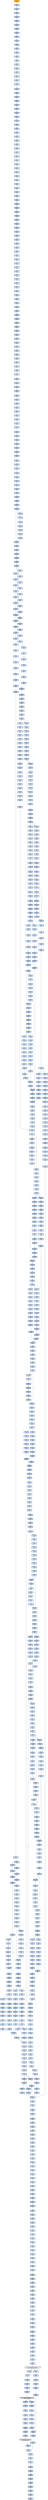 strict digraph G {
	graph [bgcolor=transparent,
		name=G
	];
	node [color=lightsteelblue,
		fillcolor=lightsteelblue,
		shape=rectangle,
		style=filled
	];
	"0x004c21de"	[color=lightgrey,
		fillcolor=orange,
		label="0x004c21de
pusha"];
	"0x004c21df"	[label="0x004c21df
call"];
	"0x004c21de" -> "0x004c21df"	[color="#000000"];
	"0x004c21e4"	[label="0x004c21e4
popl"];
	"0x004c21df" -> "0x004c21e4"	[color="#000000"];
	"0x004c21e5"	[label="0x004c21e5
addl"];
	"0x004c21e4" -> "0x004c21e5"	[color="#000000"];
	"0x004c21ea"	[label="0x004c21ea
movl"];
	"0x004c21e5" -> "0x004c21ea"	[color="#000000"];
	"0x004c21ec"	[label="0x004c21ec
addl"];
	"0x004c21ea" -> "0x004c21ec"	[color="#000000"];
	"0x004c21ee"	[label="0x004c21ee
subl"];
	"0x004c21ec" -> "0x004c21ee"	[color="#000000"];
	"0x004c21f0"	[label="0x004c21f0
movl"];
	"0x004c21ee" -> "0x004c21f0"	[color="#000000"];
	"0x004c21f2"	[label="0x004c21f2
lodsw"];
	"0x004c21f0" -> "0x004c21f2"	[color="#000000"];
	"0x004c21f4"	[label="0x004c21f4
shll"];
	"0x004c21f2" -> "0x004c21f4"	[color="#000000"];
	"0x004c21f7"	[label="0x004c21f7
movl"];
	"0x004c21f4" -> "0x004c21f7"	[color="#000000"];
	"0x004c21f9"	[label="0x004c21f9
pushl"];
	"0x004c21f7" -> "0x004c21f9"	[color="#000000"];
	"0x004c21fa"	[label="0x004c21fa
lodsl"];
	"0x004c21f9" -> "0x004c21fa"	[color="#000000"];
	"0x004c21fb"	[label="0x004c21fb
subl"];
	"0x004c21fa" -> "0x004c21fb"	[color="#000000"];
	"0x004c21fd"	[label="0x004c21fd
addl"];
	"0x004c21fb" -> "0x004c21fd"	[color="#000000"];
	"0x004c21ff"	[label="0x004c21ff
movl"];
	"0x004c21fd" -> "0x004c21ff"	[color="#000000"];
	"0x004c2201"	[label="0x004c2201
pushl"];
	"0x004c21ff" -> "0x004c2201"	[color="#000000"];
	"0x004c2202"	[label="0x004c2202
pushl"];
	"0x004c2201" -> "0x004c2202"	[color="#000000"];
	"0x004c2203"	[label="0x004c2203
decl"];
	"0x004c2202" -> "0x004c2203"	[color="#000000"];
	"0x004c2204"	[label="0x004c2204
movb"];
	"0x004c2203" -> "0x004c2204"	[color="#000000"];
	"0x004c2208"	[label="0x004c2208
movb"];
	"0x004c2204" -> "0x004c2208"	[color="#000000"];
	"0x004c220b"	[label="0x004c220b
jne"];
	"0x004c2208" -> "0x004c220b"	[color="#000000"];
	"0x004c220d"	[label="0x004c220d
subl"];
	"0x004c220b" -> "0x004c220d"	[color="#000000",
		label=F];
	"0x004c220f"	[label="0x004c220f
lodsb"];
	"0x004c220d" -> "0x004c220f"	[color="#000000"];
	"0x004c2210"	[label="0x004c2210
movl"];
	"0x004c220f" -> "0x004c2210"	[color="#000000"];
	"0x004c2212"	[label="0x004c2212
andb"];
	"0x004c2210" -> "0x004c2212"	[color="#000000"];
	"0x004c2215"	[label="0x004c2215
andb"];
	"0x004c2212" -> "0x004c2215"	[color="#000000"];
	"0x004c2217"	[label="0x004c2217
shll"];
	"0x004c2215" -> "0x004c2217"	[color="#000000"];
	"0x004c221a"	[label="0x004c221a
movb"];
	"0x004c2217" -> "0x004c221a"	[color="#000000"];
	"0x004c221c"	[label="0x004c221c
lodsb"];
	"0x004c221a" -> "0x004c221c"	[color="#000000"];
	"0x004c221d"	[label="0x004c221d
orl"];
	"0x004c221c" -> "0x004c221d"	[color="#000000"];
	"0x004c221f"	[label="0x004c221f
pushl"];
	"0x004c221d" -> "0x004c221f"	[color="#000000"];
	"0x004c2220"	[label="0x004c2220
addb"];
	"0x004c221f" -> "0x004c2220"	[color="#000000"];
	"0x004c2222"	[label="0x004c2222
movl"];
	"0x004c2220" -> "0x004c2222"	[color="#000000"];
	"0x004c2227"	[label="0x004c2227
shll"];
	"0x004c2222" -> "0x004c2227"	[color="#000000"];
	"0x004c2229"	[label="0x004c2229
popl"];
	"0x004c2227" -> "0x004c2229"	[color="#000000"];
	"0x004c222a"	[label="0x004c222a
popl"];
	"0x004c2229" -> "0x004c222a"	[color="#000000"];
	"0x004c222b"	[label="0x004c222b
movl"];
	"0x004c222a" -> "0x004c222b"	[color="#000000"];
	"0x004c222d"	[label="0x004c222d
leal"];
	"0x004c222b" -> "0x004c222d"	[color="#000000"];
	"0x004c2234"	[label="0x004c2234
pushl"];
	"0x004c222d" -> "0x004c2234"	[color="#000000"];
	"0x004c2235"	[label="0x004c2235
subl"];
	"0x004c2234" -> "0x004c2235"	[color="#000000"];
	"0x004c2237"	[label="0x004c2237
pushl"];
	"0x004c2235" -> "0x004c2237"	[color="#000000"];
	"0x004c2238"	[label="0x004c2238
pushl"];
	"0x004c2237" -> "0x004c2238"	[color="#000000"];
	"0x004c2239"	[label="0x004c2239
movl"];
	"0x004c2238" -> "0x004c2239"	[color="#000000"];
	"0x004c223b"	[label="0x004c223b
pushl"];
	"0x004c2239" -> "0x004c223b"	[color="#000000"];
	"0x004c223c"	[label="0x004c223c
movw"];
	"0x004c223b" -> "0x004c223c"	[color="#000000"];
	"0x004c223f"	[label="0x004c223f
shll"];
	"0x004c223c" -> "0x004c223f"	[color="#000000"];
	"0x004c2242"	[label="0x004c2242
pushl"];
	"0x004c223f" -> "0x004c2242"	[color="#000000"];
	"0x004c2243"	[label="0x004c2243
pushl"];
	"0x004c2242" -> "0x004c2243"	[color="#000000"];
	"0x004c2244"	[label="0x004c2244
addl"];
	"0x004c2243" -> "0x004c2244"	[color="#000000"];
	"0x004c2247"	[label="0x004c2247
pushl"];
	"0x004c2244" -> "0x004c2247"	[color="#000000"];
	"0x004c2248"	[label="0x004c2248
pushl"];
	"0x004c2247" -> "0x004c2248"	[color="#000000"];
	"0x004c2249"	[label="0x004c2249
addl"];
	"0x004c2248" -> "0x004c2249"	[color="#000000"];
	"0x004c224c"	[label="0x004c224c
pushl"];
	"0x004c2249" -> "0x004c224c"	[color="#000000"];
	"0x004c224d"	[label="0x004c224d
pushl"];
	"0x004c224c" -> "0x004c224d"	[color="#000000"];
	"0x004c224e"	[label="0x004c224e
call"];
	"0x004c224d" -> "0x004c224e"	[color="#000000"];
	"0x004c22b1"	[label="0x004c22b1
pushl"];
	"0x004c224e" -> "0x004c22b1"	[color="#000000"];
	"0x004c22b2"	[label="0x004c22b2
pushl"];
	"0x004c22b1" -> "0x004c22b2"	[color="#000000"];
	"0x004c22b3"	[label="0x004c22b3
pushl"];
	"0x004c22b2" -> "0x004c22b3"	[color="#000000"];
	"0x004c22b4"	[label="0x004c22b4
pushl"];
	"0x004c22b3" -> "0x004c22b4"	[color="#000000"];
	"0x004c22b5"	[label="0x004c22b5
subl"];
	"0x004c22b4" -> "0x004c22b5"	[color="#000000"];
	"0x004c22b8"	[label="0x004c22b8
movl"];
	"0x004c22b5" -> "0x004c22b8"	[color="#000000"];
	"0x004c22bf"	[label="0x004c22bf
movl"];
	"0x004c22b8" -> "0x004c22bf"	[color="#000000"];
	"0x004c22c7"	[label="0x004c22c7
movb"];
	"0x004c22bf" -> "0x004c22c7"	[color="#000000"];
	"0x004c22cc"	[label="0x004c22cc
movl"];
	"0x004c22c7" -> "0x004c22cc"	[color="#000000"];
	"0x004c22d3"	[label="0x004c22d3
leal"];
	"0x004c22cc" -> "0x004c22d3"	[color="#000000"];
	"0x004c22d6"	[label="0x004c22d6
movl"];
	"0x004c22d3" -> "0x004c22d6"	[color="#000000"];
	"0x004c22da"	[label="0x004c22da
movl"];
	"0x004c22d6" -> "0x004c22da"	[color="#000000"];
	"0x004c22df"	[label="0x004c22df
movzbl"];
	"0x004c22da" -> "0x004c22df"	[color="#000000"];
	"0x004c22e3"	[label="0x004c22e3
movl"];
	"0x004c22df" -> "0x004c22e3"	[color="#000000"];
	"0x004c22e5"	[label="0x004c22e5
shll"];
	"0x004c22e3" -> "0x004c22e5"	[color="#000000"];
	"0x004c22e7"	[label="0x004c22e7
movl"];
	"0x004c22e5" -> "0x004c22e7"	[color="#000000"];
	"0x004c22e9"	[label="0x004c22e9
decl"];
	"0x004c22e7" -> "0x004c22e9"	[color="#000000"];
	"0x004c22ea"	[label="0x004c22ea
movl"];
	"0x004c22e9" -> "0x004c22ea"	[color="#000000"];
	"0x004c22ee"	[label="0x004c22ee
movzbl"];
	"0x004c22ea" -> "0x004c22ee"	[color="#000000"];
	"0x004c22f2"	[label="0x004c22f2
shll"];
	"0x004c22ee" -> "0x004c22f2"	[color="#000000"];
	"0x004c22f4"	[label="0x004c22f4
decl"];
	"0x004c22f2" -> "0x004c22f4"	[color="#000000"];
	"0x004c22f5"	[label="0x004c22f5
movl"];
	"0x004c22f4" -> "0x004c22f5"	[color="#000000"];
	"0x004c22f9"	[label="0x004c22f9
movl"];
	"0x004c22f5" -> "0x004c22f9"	[color="#000000"];
	"0x004c2300"	[label="0x004c2300
movzbl"];
	"0x004c22f9" -> "0x004c2300"	[color="#000000"];
	"0x004c2303"	[label="0x004c2303
movl"];
	"0x004c2300" -> "0x004c2303"	[color="#000000"];
	"0x004c230a"	[label="0x004c230a
movl"];
	"0x004c2303" -> "0x004c230a"	[color="#000000"];
	"0x004c2312"	[label="0x004c2312
movl"];
	"0x004c230a" -> "0x004c2312"	[color="#000000"];
	"0x004c2318"	[label="0x004c2318
movl"];
	"0x004c2312" -> "0x004c2318"	[color="#000000"];
	"0x004c231d"	[label="0x004c231d
movl"];
	"0x004c2318" -> "0x004c231d"	[color="#000000"];
	"0x004c2321"	[label="0x004c2321
movl"];
	"0x004c231d" -> "0x004c2321"	[color="#000000"];
	"0x004c2329"	[label="0x004c2329
movl"];
	"0x004c2321" -> "0x004c2329"	[color="#000000"];
	"0x004c2331"	[label="0x004c2331
movl"];
	"0x004c2329" -> "0x004c2331"	[color="#000000"];
	"0x004c2339"	[label="0x004c2339
movl"];
	"0x004c2331" -> "0x004c2339"	[color="#000000"];
	"0x004c2341"	[label="0x004c2341
movzbl"];
	"0x004c2339" -> "0x004c2341"	[color="#000000"];
	"0x004c2345"	[label="0x004c2345
addl"];
	"0x004c2341" -> "0x004c2345"	[color="#000000"];
	"0x004c2347"	[label="0x004c2347
shll"];
	"0x004c2345" -> "0x004c2347"	[color="#000000"];
	"0x004c2349"	[label="0x004c2349
leal"];
	"0x004c2347" -> "0x004c2349"	[color="#000000"];
	"0x004c234f"	[label="0x004c234f
cmpl"];
	"0x004c2349" -> "0x004c234f"	[color="#000000"];
	"0x004c2353"	[label="0x004c2353
jae"];
	"0x004c234f" -> "0x004c2353"	[color="#000000"];
	"0x004c2355"	[label="0x004c2355
movl"];
	"0x004c2353" -> "0x004c2355"	[color="#000000",
		label=F];
	"0x004c2359"	[label="0x004c2359
movw"];
	"0x004c2355" -> "0x004c2359"	[color="#000000"];
	"0x004c235e"	[label="0x004c235e
addl"];
	"0x004c2359" -> "0x004c235e"	[color="#000000"];
	"0x004c2361"	[label="0x004c2361
loop"];
	"0x004c235e" -> "0x004c2361"	[color="#000000"];
	"0x004c2363"	[label="0x004c2363
movl"];
	"0x004c2361" -> "0x004c2363"	[color="#000000",
		label=F];
	"0x004c236a"	[label="0x004c236a
xorl"];
	"0x004c2363" -> "0x004c236a"	[color="#000000"];
	"0x004c236c"	[label="0x004c236c
movl"];
	"0x004c236a" -> "0x004c236c"	[color="#000000"];
	"0x004c2374"	[label="0x004c2374
movl"];
	"0x004c236c" -> "0x004c2374"	[color="#000000"];
	"0x004c2376"	[label="0x004c2376
addl"];
	"0x004c2374" -> "0x004c2376"	[color="#000000"];
	"0x004c237d"	[label="0x004c237d
movl"];
	"0x004c2376" -> "0x004c237d"	[color="#000000"];
	"0x004c2381"	[label="0x004c2381
xorl"];
	"0x004c237d" -> "0x004c2381"	[color="#000000"];
	"0x004c2383"	[label="0x004c2383
cmpl"];
	"0x004c2381" -> "0x004c2383"	[color="#000000"];
	"0x004c2387"	[label="0x004c2387
je"];
	"0x004c2383" -> "0x004c2387"	[color="#000000"];
	"0x004c238d"	[label="0x004c238d
movzbl"];
	"0x004c2387" -> "0x004c238d"	[color="#000000",
		label=F];
	"0x004c2390"	[label="0x004c2390
shll"];
	"0x004c238d" -> "0x004c2390"	[color="#000000"];
	"0x004c2393"	[label="0x004c2393
incl"];
	"0x004c2390" -> "0x004c2393"	[color="#000000"];
	"0x004c2394"	[label="0x004c2394
incl"];
	"0x004c2393" -> "0x004c2394"	[color="#000000"];
	"0x004c2395"	[label="0x004c2395
orl"];
	"0x004c2394" -> "0x004c2395"	[color="#000000"];
	"0x004c2397"	[label="0x004c2397
cmpl"];
	"0x004c2395" -> "0x004c2397"	[color="#000000"];
	"0x004c239a"	[label="0x004c239a
jle"];
	"0x004c2397" -> "0x004c239a"	[color="#000000"];
	"0x004c239c"	[label="0x004c239c
movl"];
	"0x004c239a" -> "0x004c239c"	[color="#000000",
		label=F];
	"0x004c23a3"	[label="0x004c23a3
cmpl"];
	"0x004c239c" -> "0x004c23a3"	[color="#000000"];
	"0x004c23a7"	[label="0x004c23a7
jae"];
	"0x004c23a3" -> "0x004c23a7"	[color="#000000"];
	"0x004c23ad"	[label="0x004c23ad
movl"];
	"0x004c23a7" -> "0x004c23ad"	[color="#000000",
		label=F];
	"0x004c23b1"	[label="0x004c23b1
andl"];
	"0x004c23ad" -> "0x004c23b1"	[color="#000000"];
	"0x004c23b5"	[label="0x004c23b5
movl"];
	"0x004c23b1" -> "0x004c23b5"	[color="#000000"];
	"0x004c23b9"	[label="0x004c23b9
movl"];
	"0x004c23b5" -> "0x004c23b9"	[color="#000000"];
	"0x004c23bd"	[label="0x004c23bd
shll"];
	"0x004c23b9" -> "0x004c23bd"	[color="#000000"];
	"0x004c23c0"	[label="0x004c23c0
movl"];
	"0x004c23bd" -> "0x004c23c0"	[color="#000000"];
	"0x004c23c4"	[label="0x004c23c4
addl"];
	"0x004c23c0" -> "0x004c23c4"	[color="#000000"];
	"0x004c23c6"	[label="0x004c23c6
cmpl"];
	"0x004c23c4" -> "0x004c23c6"	[color="#000000"];
	"0x004c23ce"	[label="0x004c23ce
leal"];
	"0x004c23c6" -> "0x004c23ce"	[color="#000000"];
	"0x004c23d1"	[label="0x004c23d1
ja"];
	"0x004c23ce" -> "0x004c23d1"	[color="#000000"];
	"0x004c23eb"	[label="0x004c23eb
movl"];
	"0x004c23d1" -> "0x004c23eb"	[color="#000000",
		label=T];
	"0x004c23d3"	[label="0x004c23d3
cmpl"];
	"0x004c23d1" -> "0x004c23d3"	[color="#000000",
		label=F];
	"0x004c23ef"	[label="0x004c23ef
movw"];
	"0x004c23eb" -> "0x004c23ef"	[color="#000000"];
	"0x004c23f3"	[label="0x004c23f3
shrl"];
	"0x004c23ef" -> "0x004c23f3"	[color="#000000"];
	"0x004c23f6"	[label="0x004c23f6
movzwl"];
	"0x004c23f3" -> "0x004c23f6"	[color="#000000"];
	"0x004c23f9"	[label="0x004c23f9
imull"];
	"0x004c23f6" -> "0x004c23f9"	[color="#000000"];
	"0x004c23fc"	[label="0x004c23fc
cmpl"];
	"0x004c23f9" -> "0x004c23fc"	[color="#000000"];
	"0x004c23fe"	[label="0x004c23fe
jae"];
	"0x004c23fc" -> "0x004c23fe"	[color="#000000"];
	"0x004c2404"	[label="0x004c2404
movl"];
	"0x004c23fe" -> "0x004c2404"	[color="#000000",
		label=F];
	"0x004c25e1"	[label="0x004c25e1
movl"];
	"0x004c23fe" -> "0x004c25e1"	[color="#000000",
		label=T];
	"0x004c2408"	[label="0x004c2408
movl"];
	"0x004c2404" -> "0x004c2408"	[color="#000000"];
	"0x004c240d"	[label="0x004c240d
subl"];
	"0x004c2408" -> "0x004c240d"	[color="#000000"];
	"0x004c240f"	[label="0x004c240f
movb"];
	"0x004c240d" -> "0x004c240f"	[color="#000000"];
	"0x004c2413"	[label="0x004c2413
sarl"];
	"0x004c240f" -> "0x004c2413"	[color="#000000"];
	"0x004c2416"	[label="0x004c2416
movl"];
	"0x004c2413" -> "0x004c2416"	[color="#000000"];
	"0x004c241b"	[label="0x004c241b
leal"];
	"0x004c2416" -> "0x004c241b"	[color="#000000"];
	"0x004c241e"	[label="0x004c241e
movzbl"];
	"0x004c241b" -> "0x004c241e"	[color="#000000"];
	"0x004c2423"	[label="0x004c2423
movw"];
	"0x004c241e" -> "0x004c2423"	[color="#000000"];
	"0x004c2427"	[label="0x004c2427
movl"];
	"0x004c2423" -> "0x004c2427"	[color="#000000"];
	"0x004c242b"	[label="0x004c242b
andl"];
	"0x004c2427" -> "0x004c242b"	[color="#000000"];
	"0x004c242f"	[label="0x004c242f
movl"];
	"0x004c242b" -> "0x004c242f"	[color="#000000"];
	"0x004c2433"	[label="0x004c2433
shll"];
	"0x004c242f" -> "0x004c2433"	[color="#000000"];
	"0x004c2435"	[label="0x004c2435
movl"];
	"0x004c2433" -> "0x004c2435"	[color="#000000"];
	"0x004c243a"	[label="0x004c243a
subl"];
	"0x004c2435" -> "0x004c243a"	[color="#000000"];
	"0x004c243e"	[label="0x004c243e
sarl"];
	"0x004c243a" -> "0x004c243e"	[color="#000000"];
	"0x004c2440"	[label="0x004c2440
addl"];
	"0x004c243e" -> "0x004c2440"	[color="#000000"];
	"0x004c2442"	[label="0x004c2442
imull"];
	"0x004c2440" -> "0x004c2442"	[color="#000000"];
	"0x004c2448"	[label="0x004c2448
cmpl"];
	"0x004c2442" -> "0x004c2448"	[color="#000000"];
	"0x004c244d"	[label="0x004c244d
leal"];
	"0x004c2448" -> "0x004c244d"	[color="#000000"];
	"0x004c2454"	[label="0x004c2454
movl"];
	"0x004c244d" -> "0x004c2454"	[color="#000000"];
	"0x004c2458"	[label="0x004c2458
jle"];
	"0x004c2454" -> "0x004c2458"	[color="#000000"];
	"0x004c2528"	[label="0x004c2528
leal"];
	"0x004c2458" -> "0x004c2528"	[color="#000000",
		label=T];
	"0x004c245e"	[label="0x004c245e
movl"];
	"0x004c2458" -> "0x004c245e"	[color="#000000",
		label=F];
	"0x004c252b"	[label="0x004c252b
movl"];
	"0x004c2528" -> "0x004c252b"	[color="#000000"];
	"0x004c252f"	[label="0x004c252f
addl"];
	"0x004c252b" -> "0x004c252f"	[color="#000000"];
	"0x004c2531"	[label="0x004c2531
cmpl"];
	"0x004c252f" -> "0x004c2531"	[color="#000000"];
	"0x004c2539"	[label="0x004c2539
ja"];
	"0x004c2531" -> "0x004c2539"	[color="#000000"];
	"0x004c2553"	[label="0x004c2553
movl"];
	"0x004c2539" -> "0x004c2553"	[color="#000000",
		label=T];
	"0x004c253b"	[label="0x004c253b
cmpl"];
	"0x004c2539" -> "0x004c253b"	[color="#000000",
		label=F];
	"0x004c2557"	[label="0x004c2557
movw"];
	"0x004c2553" -> "0x004c2557"	[color="#000000"];
	"0x004c255b"	[label="0x004c255b
shrl"];
	"0x004c2557" -> "0x004c255b"	[color="#000000"];
	"0x004c255e"	[label="0x004c255e
movzwl"];
	"0x004c255b" -> "0x004c255e"	[color="#000000"];
	"0x004c2561"	[label="0x004c2561
imull"];
	"0x004c255e" -> "0x004c2561"	[color="#000000"];
	"0x004c2564"	[label="0x004c2564
cmpl"];
	"0x004c2561" -> "0x004c2564"	[color="#000000"];
	"0x004c2566"	[label="0x004c2566
jae"];
	"0x004c2564" -> "0x004c2566"	[color="#000000"];
	"0x004c2568"	[label="0x004c2568
movl"];
	"0x004c2566" -> "0x004c2568"	[color="#000000",
		label=F];
	"0x004c2581"	[label="0x004c2581
subl"];
	"0x004c2566" -> "0x004c2581"	[color="#000000",
		label=T];
	"0x004c256c"	[label="0x004c256c
movl"];
	"0x004c2568" -> "0x004c256c"	[color="#000000"];
	"0x004c2571"	[label="0x004c2571
subl"];
	"0x004c256c" -> "0x004c2571"	[color="#000000"];
	"0x004c2573"	[label="0x004c2573
movl"];
	"0x004c2571" -> "0x004c2573"	[color="#000000"];
	"0x004c2575"	[label="0x004c2575
sarl"];
	"0x004c2573" -> "0x004c2575"	[color="#000000"];
	"0x004c2578"	[label="0x004c2578
leal"];
	"0x004c2575" -> "0x004c2578"	[color="#000000"];
	"0x004c257b"	[label="0x004c257b
movw"];
	"0x004c2578" -> "0x004c257b"	[color="#000000"];
	"0x004c257f"	[label="0x004c257f
jmp"];
	"0x004c257b" -> "0x004c257f"	[color="#000000"];
	"0x004c2520"	[label="0x004c2520
cmpl"];
	"0x004c257f" -> "0x004c2520"	[color="#000000"];
	"0x004c2526"	[label="0x004c2526
jg"];
	"0x004c2520" -> "0x004c2526"	[color="#000000"];
	"0x004c2599"	[label="0x004c2599
movl"];
	"0x004c2526" -> "0x004c2599"	[color="#000000",
		label=T];
	"0x004c2585"	[label="0x004c2585
subl"];
	"0x004c2581" -> "0x004c2585"	[color="#000000"];
	"0x004c2587"	[label="0x004c2587
movl"];
	"0x004c2585" -> "0x004c2587"	[color="#000000"];
	"0x004c2589"	[label="0x004c2589
leal"];
	"0x004c2587" -> "0x004c2589"	[color="#000000"];
	"0x004c258c"	[label="0x004c258c
shrw"];
	"0x004c2589" -> "0x004c258c"	[color="#000000"];
	"0x004c2590"	[label="0x004c2590
subw"];
	"0x004c258c" -> "0x004c2590"	[color="#000000"];
	"0x004c2593"	[label="0x004c2593
movw"];
	"0x004c2590" -> "0x004c2593"	[color="#000000"];
	"0x004c2597"	[label="0x004c2597
jmp"];
	"0x004c2593" -> "0x004c2597"	[color="#000000"];
	"0x004c2597" -> "0x004c2520"	[color="#000000"];
	"0x004c259d"	[label="0x004c259d
movl"];
	"0x004c2599" -> "0x004c259d"	[color="#000000"];
	"0x004c259f"	[label="0x004c259f
movl"];
	"0x004c259d" -> "0x004c259f"	[color="#000000"];
	"0x004c25a6"	[label="0x004c25a6
movb"];
	"0x004c259f" -> "0x004c25a6"	[color="#000000"];
	"0x004c25aa"	[label="0x004c25aa
movb"];
	"0x004c25a6" -> "0x004c25aa"	[color="#000000"];
	"0x004c25ad"	[label="0x004c25ad
incl"];
	"0x004c25aa" -> "0x004c25ad"	[color="#000000"];
	"0x004c25ae"	[label="0x004c25ae
cmpl"];
	"0x004c25ad" -> "0x004c25ae"	[color="#000000"];
	"0x004c25b3"	[label="0x004c25b3
movl"];
	"0x004c25ae" -> "0x004c25b3"	[color="#000000"];
	"0x004c25b7"	[label="0x004c25b7
jg"];
	"0x004c25b3" -> "0x004c25b7"	[color="#000000"];
	"0x004c25b9"	[label="0x004c25b9
movl"];
	"0x004c25b7" -> "0x004c25b9"	[color="#000000",
		label=F];
	"0x004c25c6"	[label="0x004c25c6
cmpl"];
	"0x004c25b7" -> "0x004c25c6"	[color="#000000",
		label=T];
	"0x004c25c1"	[label="0x004c25c1
jmp"];
	"0x004c25b9" -> "0x004c25c1"	[color="#000000"];
	"0x004c2ce2"	[label="0x004c2ce2
movl"];
	"0x004c25c1" -> "0x004c2ce2"	[color="#000000"];
	"0x004c2ce9"	[label="0x004c2ce9
cmpl"];
	"0x004c2ce2" -> "0x004c2ce9"	[color="#000000"];
	"0x004c2ced"	[label="0x004c2ced
jb"];
	"0x004c2ce9" -> "0x004c2ced"	[color="#000000"];
	"0x004c2cf3"	[label="0x004c2cf3
cmpl"];
	"0x004c2ced" -> "0x004c2cf3"	[color="#000000",
		label=F];
	"0x004c23d7"	[label="0x004c23d7
je"];
	"0x004c23d3" -> "0x004c23d7"	[color="#000000"];
	"0x004c23dd"	[label="0x004c23dd
shll"];
	"0x004c23d7" -> "0x004c23dd"	[color="#000000",
		label=F];
	"0x004c23e2"	[label="0x004c23e2
movzbl"];
	"0x004c23dd" -> "0x004c23e2"	[color="#000000"];
	"0x004c23e5"	[label="0x004c23e5
shll"];
	"0x004c23e2" -> "0x004c23e5"	[color="#000000"];
	"0x004c23e8"	[label="0x004c23e8
incl"];
	"0x004c23e5" -> "0x004c23e8"	[color="#000000"];
	"0x004c23e9"	[label="0x004c23e9
orl"];
	"0x004c23e8" -> "0x004c23e9"	[color="#000000"];
	"0x004c23e9" -> "0x004c23eb"	[color="#000000"];
	"0x004c253f"	[label="0x004c253f
je"];
	"0x004c253b" -> "0x004c253f"	[color="#000000"];
	"0x004c2545"	[label="0x004c2545
shll"];
	"0x004c253f" -> "0x004c2545"	[color="#000000",
		label=F];
	"0x004c254a"	[label="0x004c254a
movzbl"];
	"0x004c2545" -> "0x004c254a"	[color="#000000"];
	"0x004c254d"	[label="0x004c254d
shll"];
	"0x004c254a" -> "0x004c254d"	[color="#000000"];
	"0x004c2550"	[label="0x004c2550
incl"];
	"0x004c254d" -> "0x004c2550"	[color="#000000"];
	"0x004c2551"	[label="0x004c2551
orl"];
	"0x004c2550" -> "0x004c2551"	[color="#000000"];
	"0x004c2551" -> "0x004c2553"	[color="#000000"];
	"0x004c25e5"	[label="0x004c25e5
subl"];
	"0x004c25e1" -> "0x004c25e5"	[color="#000000"];
	"0x004c25e7"	[label="0x004c25e7
movl"];
	"0x004c25e5" -> "0x004c25e7"	[color="#000000"];
	"0x004c25eb"	[label="0x004c25eb
subl"];
	"0x004c25e7" -> "0x004c25eb"	[color="#000000"];
	"0x004c25ed"	[label="0x004c25ed
movl"];
	"0x004c25eb" -> "0x004c25ed"	[color="#000000"];
	"0x004c25ef"	[label="0x004c25ef
shrw"];
	"0x004c25ed" -> "0x004c25ef"	[color="#000000"];
	"0x004c25f3"	[label="0x004c25f3
subw"];
	"0x004c25ef" -> "0x004c25f3"	[color="#000000"];
	"0x004c25f6"	[label="0x004c25f6
cmpl"];
	"0x004c25f3" -> "0x004c25f6"	[color="#000000"];
	"0x004c25fc"	[label="0x004c25fc
movw"];
	"0x004c25f6" -> "0x004c25fc"	[color="#000000"];
	"0x004c2600"	[label="0x004c2600
movl"];
	"0x004c25fc" -> "0x004c2600"	[color="#000000"];
	"0x004c2604"	[label="0x004c2604
leal"];
	"0x004c2600" -> "0x004c2604"	[color="#000000"];
	"0x004c2608"	[label="0x004c2608
movl"];
	"0x004c2604" -> "0x004c2608"	[color="#000000"];
	"0x004c260c"	[label="0x004c260c
ja"];
	"0x004c2608" -> "0x004c260c"	[color="#000000"];
	"0x004c2624"	[label="0x004c2624
movl"];
	"0x004c260c" -> "0x004c2624"	[color="#000000",
		label=T];
	"0x004c260e"	[label="0x004c260e
cmpl"];
	"0x004c260c" -> "0x004c260e"	[color="#000000",
		label=F];
	"0x004c2628"	[label="0x004c2628
movl"];
	"0x004c2624" -> "0x004c2628"	[color="#000000"];
	"0x004c262a"	[label="0x004c262a
shrl"];
	"0x004c2628" -> "0x004c262a"	[color="#000000"];
	"0x004c262d"	[label="0x004c262d
movw"];
	"0x004c262a" -> "0x004c262d"	[color="#000000"];
	"0x004c2634"	[label="0x004c2634
movzwl"];
	"0x004c262d" -> "0x004c2634"	[color="#000000"];
	"0x004c2637"	[label="0x004c2637
imull"];
	"0x004c2634" -> "0x004c2637"	[color="#000000"];
	"0x004c263a"	[label="0x004c263a
cmpl"];
	"0x004c2637" -> "0x004c263a"	[color="#000000"];
	"0x004c263c"	[label="0x004c263c
jae"];
	"0x004c263a" -> "0x004c263c"	[color="#000000"];
	"0x004c263e"	[label="0x004c263e
movl"];
	"0x004c263c" -> "0x004c263e"	[color="#000000",
		label=F];
	"0x004c2690"	[label="0x004c2690
movl"];
	"0x004c263c" -> "0x004c2690"	[color="#000000",
		label=T];
	"0x004c2640"	[label="0x004c2640
movl"];
	"0x004c263e" -> "0x004c2640"	[color="#000000"];
	"0x004c2645"	[label="0x004c2645
subl"];
	"0x004c2640" -> "0x004c2645"	[color="#000000"];
	"0x004c2647"	[label="0x004c2647
movl"];
	"0x004c2645" -> "0x004c2647"	[color="#000000"];
	"0x004c264b"	[label="0x004c264b
sarl"];
	"0x004c2647" -> "0x004c264b"	[color="#000000"];
	"0x004c264e"	[label="0x004c264e
movl"];
	"0x004c264b" -> "0x004c264e"	[color="#000000"];
	"0x004c2652"	[label="0x004c2652
leal"];
	"0x004c264e" -> "0x004c2652"	[color="#000000"];
	"0x004c2655"	[label="0x004c2655
movl"];
	"0x004c2652" -> "0x004c2655"	[color="#000000"];
	"0x004c2659"	[label="0x004c2659
movl"];
	"0x004c2655" -> "0x004c2659"	[color="#000000"];
	"0x004c265d"	[label="0x004c265d
movl"];
	"0x004c2659" -> "0x004c265d"	[color="#000000"];
	"0x004c2661"	[label="0x004c2661
movw"];
	"0x004c265d" -> "0x004c2661"	[color="#000000"];
	"0x004c2668"	[label="0x004c2668
movl"];
	"0x004c2661" -> "0x004c2668"	[color="#000000"];
	"0x004c266c"	[label="0x004c266c
movl"];
	"0x004c2668" -> "0x004c266c"	[color="#000000"];
	"0x004c2670"	[label="0x004c2670
movl"];
	"0x004c266c" -> "0x004c2670"	[color="#000000"];
	"0x004c2674"	[label="0x004c2674
xorl"];
	"0x004c2670" -> "0x004c2674"	[color="#000000"];
	"0x004c2676"	[label="0x004c2676
cmpl"];
	"0x004c2674" -> "0x004c2676"	[color="#000000"];
	"0x004c267b"	[label="0x004c267b
setg"];
	"0x004c2676" -> "0x004c267b"	[color="#000000"];
	"0x004c267e"	[label="0x004c267e
addl"];
	"0x004c267b" -> "0x004c267e"	[color="#000000"];
	"0x004c2684"	[label="0x004c2684
leal"];
	"0x004c267e" -> "0x004c2684"	[color="#000000"];
	"0x004c2687"	[label="0x004c2687
movl"];
	"0x004c2684" -> "0x004c2687"	[color="#000000"];
	"0x004c268b"	[label="0x004c268b
jmp"];
	"0x004c2687" -> "0x004c268b"	[color="#000000"];
	"0x004c2904"	[label="0x004c2904
cmpl"];
	"0x004c268b" -> "0x004c2904"	[color="#000000"];
	"0x004c290a"	[label="0x004c290a
ja"];
	"0x004c2904" -> "0x004c290a"	[color="#000000"];
	"0x004c2922"	[label="0x004c2922
movw"];
	"0x004c290a" -> "0x004c2922"	[color="#000000",
		label=T];
	"0x004c290c"	[label="0x004c290c
cmpl"];
	"0x004c290a" -> "0x004c290c"	[color="#000000",
		label=F];
	"0x004c2925"	[label="0x004c2925
movl"];
	"0x004c2922" -> "0x004c2925"	[color="#000000"];
	"0x004c2927"	[label="0x004c2927
shrl"];
	"0x004c2925" -> "0x004c2927"	[color="#000000"];
	"0x004c292a"	[label="0x004c292a
movzwl"];
	"0x004c2927" -> "0x004c292a"	[color="#000000"];
	"0x004c292d"	[label="0x004c292d
imull"];
	"0x004c292a" -> "0x004c292d"	[color="#000000"];
	"0x004c2930"	[label="0x004c2930
cmpl"];
	"0x004c292d" -> "0x004c2930"	[color="#000000"];
	"0x004c2932"	[label="0x004c2932
jae"];
	"0x004c2930" -> "0x004c2932"	[color="#000000"];
	"0x004c2934"	[label="0x004c2934
movl"];
	"0x004c2932" -> "0x004c2934"	[color="#000000",
		label=F];
	"0x004c2963"	[label="0x004c2963
subl"];
	"0x004c2932" -> "0x004c2963"	[color="#000000",
		label=T];
	"0x004c2938"	[label="0x004c2938
movl"];
	"0x004c2934" -> "0x004c2938"	[color="#000000"];
	"0x004c293d"	[label="0x004c293d
subl"];
	"0x004c2938" -> "0x004c293d"	[color="#000000"];
	"0x004c293f"	[label="0x004c293f
shll"];
	"0x004c293d" -> "0x004c293f"	[color="#000000"];
	"0x004c2944"	[label="0x004c2944
sarl"];
	"0x004c293f" -> "0x004c2944"	[color="#000000"];
	"0x004c2947"	[label="0x004c2947
movl"];
	"0x004c2944" -> "0x004c2947"	[color="#000000"];
	"0x004c294f"	[label="0x004c294f
leal"];
	"0x004c2947" -> "0x004c294f"	[color="#000000"];
	"0x004c2952"	[label="0x004c2952
movw"];
	"0x004c294f" -> "0x004c2952"	[color="#000000"];
	"0x004c2955"	[label="0x004c2955
movl"];
	"0x004c2952" -> "0x004c2955"	[color="#000000"];
	"0x004c2959"	[label="0x004c2959
leal"];
	"0x004c2955" -> "0x004c2959"	[color="#000000"];
	"0x004c295d"	[label="0x004c295d
movl"];
	"0x004c2959" -> "0x004c295d"	[color="#000000"];
	"0x004c2961"	[label="0x004c2961
jmp"];
	"0x004c295d" -> "0x004c2961"	[color="#000000"];
	"0x004c29d5"	[label="0x004c29d5
movl"];
	"0x004c2961" -> "0x004c29d5"	[color="#000000"];
	"0x004c29dd"	[label="0x004c29dd
jmp"];
	"0x004c29d5" -> "0x004c29dd"	[color="#000000"];
	"0x004c2a0e"	[label="0x004c2a0e
movl"];
	"0x004c29dd" -> "0x004c2a0e"	[color="#000000"];
	"0x004c2a12"	[label="0x004c2a12
movl"];
	"0x004c2a0e" -> "0x004c2a12"	[color="#000000"];
	"0x004c2a17"	[label="0x004c2a17
movl"];
	"0x004c2a12" -> "0x004c2a17"	[color="#000000"];
	"0x004c2a1b"	[label="0x004c2a1b
leal"];
	"0x004c2a17" -> "0x004c2a1b"	[color="#000000"];
	"0x004c2a1e"	[label="0x004c2a1e
movl"];
	"0x004c2a1b" -> "0x004c2a1e"	[color="#000000"];
	"0x004c2a22"	[label="0x004c2a22
addl"];
	"0x004c2a1e" -> "0x004c2a22"	[color="#000000"];
	"0x004c2a24"	[label="0x004c2a24
cmpl"];
	"0x004c2a22" -> "0x004c2a24"	[color="#000000"];
	"0x004c2a2c"	[label="0x004c2a2c
ja"];
	"0x004c2a24" -> "0x004c2a2c"	[color="#000000"];
	"0x004c2a46"	[label="0x004c2a46
movl"];
	"0x004c2a2c" -> "0x004c2a46"	[color="#000000",
		label=T];
	"0x004c2a2e"	[label="0x004c2a2e
cmpl"];
	"0x004c2a2c" -> "0x004c2a2e"	[color="#000000",
		label=F];
	"0x004c2a4a"	[label="0x004c2a4a
movw"];
	"0x004c2a46" -> "0x004c2a4a"	[color="#000000"];
	"0x004c2a4d"	[label="0x004c2a4d
shrl"];
	"0x004c2a4a" -> "0x004c2a4d"	[color="#000000"];
	"0x004c2a50"	[label="0x004c2a50
movzwl"];
	"0x004c2a4d" -> "0x004c2a50"	[color="#000000"];
	"0x004c2a53"	[label="0x004c2a53
imull"];
	"0x004c2a50" -> "0x004c2a53"	[color="#000000"];
	"0x004c2a56"	[label="0x004c2a56
cmpl"];
	"0x004c2a53" -> "0x004c2a56"	[color="#000000"];
	"0x004c2a58"	[label="0x004c2a58
jae"];
	"0x004c2a56" -> "0x004c2a58"	[color="#000000"];
	"0x004c2a5a"	[label="0x004c2a5a
movl"];
	"0x004c2a58" -> "0x004c2a5a"	[color="#000000",
		label=F];
	"0x004c2a72"	[label="0x004c2a72
subl"];
	"0x004c2a58" -> "0x004c2a72"	[color="#000000",
		label=T];
	"0x004c2a5e"	[label="0x004c2a5e
movl"];
	"0x004c2a5a" -> "0x004c2a5e"	[color="#000000"];
	"0x004c2a63"	[label="0x004c2a63
subl"];
	"0x004c2a5e" -> "0x004c2a63"	[color="#000000"];
	"0x004c2a65"	[label="0x004c2a65
sarl"];
	"0x004c2a63" -> "0x004c2a65"	[color="#000000"];
	"0x004c2a68"	[label="0x004c2a68
leal"];
	"0x004c2a65" -> "0x004c2a68"	[color="#000000"];
	"0x004c2a6b"	[label="0x004c2a6b
movl"];
	"0x004c2a68" -> "0x004c2a6b"	[color="#000000"];
	"0x004c2a6d"	[label="0x004c2a6d
movw"];
	"0x004c2a6b" -> "0x004c2a6d"	[color="#000000"];
	"0x004c2a70"	[label="0x004c2a70
jmp"];
	"0x004c2a6d" -> "0x004c2a70"	[color="#000000"];
	"0x004c2a87"	[label="0x004c2a87
movl"];
	"0x004c2a70" -> "0x004c2a87"	[color="#000000"];
	"0x004c2a8b"	[label="0x004c2a8b
decl"];
	"0x004c2a87" -> "0x004c2a8b"	[color="#000000"];
	"0x004c2a8c"	[label="0x004c2a8c
movl"];
	"0x004c2a8b" -> "0x004c2a8c"	[color="#000000"];
	"0x004c2a90"	[label="0x004c2a90
jne"];
	"0x004c2a8c" -> "0x004c2a90"	[color="#000000"];
	"0x004c2a92"	[label="0x004c2a92
movb"];
	"0x004c2a90" -> "0x004c2a92"	[color="#000000",
		label=F];
	"0x004c2a96"	[label="0x004c2a96
movl"];
	"0x004c2a92" -> "0x004c2a96"	[color="#000000"];
	"0x004c2a9b"	[label="0x004c2a9b
shll"];
	"0x004c2a96" -> "0x004c2a9b"	[color="#000000"];
	"0x004c2a9d"	[label="0x004c2a9d
subl"];
	"0x004c2a9b" -> "0x004c2a9d"	[color="#000000"];
	"0x004c2a9f"	[label="0x004c2a9f
addl"];
	"0x004c2a9d" -> "0x004c2a9f"	[color="#000000"];
	"0x004c2aa3"	[label="0x004c2aa3
cmpl"];
	"0x004c2a9f" -> "0x004c2aa3"	[color="#000000"];
	"0x004c2aa8"	[label="0x004c2aa8
movl"];
	"0x004c2aa3" -> "0x004c2aa8"	[color="#000000"];
	"0x004c2aac"	[label="0x004c2aac
jg"];
	"0x004c2aa8" -> "0x004c2aac"	[color="#000000"];
	"0x004c2ab2"	[label="0x004c2ab2
addl"];
	"0x004c2aac" -> "0x004c2ab2"	[color="#000000",
		label=F];
	"0x004c2c99"	[label="0x004c2c99
movl"];
	"0x004c2aac" -> "0x004c2c99"	[color="#000000",
		label=T];
	"0x004c2ab7"	[label="0x004c2ab7
cmpl"];
	"0x004c2ab2" -> "0x004c2ab7"	[color="#000000"];
	"0x004c2aba"	[label="0x004c2aba
movl"];
	"0x004c2ab7" -> "0x004c2aba"	[color="#000000"];
	"0x004c2abc"	[label="0x004c2abc
jle"];
	"0x004c2aba" -> "0x004c2abc"	[color="#000000"];
	"0x004c2ac3"	[label="0x004c2ac3
movl"];
	"0x004c2abc" -> "0x004c2ac3"	[color="#000000",
		label=T];
	"0x004c2abe"	[label="0x004c2abe
movl"];
	"0x004c2abc" -> "0x004c2abe"	[color="#000000",
		label=F];
	"0x004c2ac7"	[label="0x004c2ac7
shll"];
	"0x004c2ac3" -> "0x004c2ac7"	[color="#000000"];
	"0x004c2aca"	[label="0x004c2aca
movl"];
	"0x004c2ac7" -> "0x004c2aca"	[color="#000000"];
	"0x004c2ad2"	[label="0x004c2ad2
leal"];
	"0x004c2aca" -> "0x004c2ad2"	[color="#000000"];
	"0x004c2ad9"	[label="0x004c2ad9
movl"];
	"0x004c2ad2" -> "0x004c2ad9"	[color="#000000"];
	"0x004c2add"	[label="0x004c2add
movl"];
	"0x004c2ad9" -> "0x004c2add"	[color="#000000"];
	"0x004c2ae2"	[label="0x004c2ae2
leal"];
	"0x004c2add" -> "0x004c2ae2"	[color="#000000"];
	"0x004c2ae5"	[label="0x004c2ae5
movl"];
	"0x004c2ae2" -> "0x004c2ae5"	[color="#000000"];
	"0x004c2ae9"	[label="0x004c2ae9
addl"];
	"0x004c2ae5" -> "0x004c2ae9"	[color="#000000"];
	"0x004c2aeb"	[label="0x004c2aeb
cmpl"];
	"0x004c2ae9" -> "0x004c2aeb"	[color="#000000"];
	"0x004c2af3"	[label="0x004c2af3
ja"];
	"0x004c2aeb" -> "0x004c2af3"	[color="#000000"];
	"0x004c2b0d"	[label="0x004c2b0d
movl"];
	"0x004c2af3" -> "0x004c2b0d"	[color="#000000",
		label=T];
	"0x004c2af5"	[label="0x004c2af5
cmpl"];
	"0x004c2af3" -> "0x004c2af5"	[color="#000000",
		label=F];
	"0x004c2b11"	[label="0x004c2b11
movw"];
	"0x004c2b0d" -> "0x004c2b11"	[color="#000000"];
	"0x004c2b14"	[label="0x004c2b14
shrl"];
	"0x004c2b11" -> "0x004c2b14"	[color="#000000"];
	"0x004c2b17"	[label="0x004c2b17
movzwl"];
	"0x004c2b14" -> "0x004c2b17"	[color="#000000"];
	"0x004c2b1a"	[label="0x004c2b1a
imull"];
	"0x004c2b17" -> "0x004c2b1a"	[color="#000000"];
	"0x004c2b1d"	[label="0x004c2b1d
cmpl"];
	"0x004c2b1a" -> "0x004c2b1d"	[color="#000000"];
	"0x004c2b1f"	[label="0x004c2b1f
jae"];
	"0x004c2b1d" -> "0x004c2b1f"	[color="#000000"];
	"0x004c2b21"	[label="0x004c2b21
movl"];
	"0x004c2b1f" -> "0x004c2b21"	[color="#000000",
		label=F];
	"0x004c2b39"	[label="0x004c2b39
subl"];
	"0x004c2b1f" -> "0x004c2b39"	[color="#000000",
		label=T];
	"0x004c2b25"	[label="0x004c2b25
movl"];
	"0x004c2b21" -> "0x004c2b25"	[color="#000000"];
	"0x004c2b2a"	[label="0x004c2b2a
subl"];
	"0x004c2b25" -> "0x004c2b2a"	[color="#000000"];
	"0x004c2b2c"	[label="0x004c2b2c
sarl"];
	"0x004c2b2a" -> "0x004c2b2c"	[color="#000000"];
	"0x004c2b2f"	[label="0x004c2b2f
leal"];
	"0x004c2b2c" -> "0x004c2b2f"	[color="#000000"];
	"0x004c2b32"	[label="0x004c2b32
movw"];
	"0x004c2b2f" -> "0x004c2b32"	[color="#000000"];
	"0x004c2b35"	[label="0x004c2b35
movl"];
	"0x004c2b32" -> "0x004c2b35"	[color="#000000"];
	"0x004c2b37"	[label="0x004c2b37
jmp"];
	"0x004c2b35" -> "0x004c2b37"	[color="#000000"];
	"0x004c2b4e"	[label="0x004c2b4e
movl"];
	"0x004c2b37" -> "0x004c2b4e"	[color="#000000"];
	"0x004c2b52"	[label="0x004c2b52
decl"];
	"0x004c2b4e" -> "0x004c2b52"	[color="#000000"];
	"0x004c2b53"	[label="0x004c2b53
movl"];
	"0x004c2b52" -> "0x004c2b53"	[color="#000000"];
	"0x004c2b57"	[label="0x004c2b57
jne"];
	"0x004c2b53" -> "0x004c2b57"	[color="#000000"];
	"0x004c2b59"	[label="0x004c2b59
leal"];
	"0x004c2b57" -> "0x004c2b59"	[color="#000000",
		label=F];
	"0x004c2af9"	[label="0x004c2af9
je"];
	"0x004c2af5" -> "0x004c2af9"	[color="#000000"];
	"0x004c2aff"	[label="0x004c2aff
shll"];
	"0x004c2af9" -> "0x004c2aff"	[color="#000000",
		label=F];
	"0x004c2b04"	[label="0x004c2b04
movzbl"];
	"0x004c2aff" -> "0x004c2b04"	[color="#000000"];
	"0x004c2b07"	[label="0x004c2b07
shll"];
	"0x004c2b04" -> "0x004c2b07"	[color="#000000"];
	"0x004c2b0a"	[label="0x004c2b0a
incl"];
	"0x004c2b07" -> "0x004c2b0a"	[color="#000000"];
	"0x004c2b0b"	[label="0x004c2b0b
orl"];
	"0x004c2b0a" -> "0x004c2b0b"	[color="#000000"];
	"0x004c2b0b" -> "0x004c2b0d"	[color="#000000"];
	"0x004c2b3d"	[label="0x004c2b3d
subl"];
	"0x004c2b39" -> "0x004c2b3d"	[color="#000000"];
	"0x004c2b3f"	[label="0x004c2b3f
movl"];
	"0x004c2b3d" -> "0x004c2b3f"	[color="#000000"];
	"0x004c2b41"	[label="0x004c2b41
shrw"];
	"0x004c2b3f" -> "0x004c2b41"	[color="#000000"];
	"0x004c2b45"	[label="0x004c2b45
subw"];
	"0x004c2b41" -> "0x004c2b45"	[color="#000000"];
	"0x004c2b48"	[label="0x004c2b48
leal"];
	"0x004c2b45" -> "0x004c2b48"	[color="#000000"];
	"0x004c2b4b"	[label="0x004c2b4b
movw"];
	"0x004c2b48" -> "0x004c2b4b"	[color="#000000"];
	"0x004c2b4b" -> "0x004c2b4e"	[color="#000000"];
	"0x004c2b5c"	[label="0x004c2b5c
cmpl"];
	"0x004c2b59" -> "0x004c2b5c"	[color="#000000"];
	"0x004c2b5f"	[label="0x004c2b5f
movl"];
	"0x004c2b5c" -> "0x004c2b5f"	[color="#000000"];
	"0x004c2b62"	[label="0x004c2b62
jle"];
	"0x004c2b5f" -> "0x004c2b62"	[color="#000000"];
	"0x004c2c8f"	[label="0x004c2c8f
movl"];
	"0x004c2b62" -> "0x004c2c8f"	[color="#000000",
		label=T];
	"0x004c2b68"	[label="0x004c2b68
movl"];
	"0x004c2b62" -> "0x004c2b68"	[color="#000000",
		label=F];
	"0x004c2c92"	[label="0x004c2c92
incl"];
	"0x004c2c8f" -> "0x004c2c92"	[color="#000000"];
	"0x004c2c93"	[label="0x004c2c93
movl"];
	"0x004c2c92" -> "0x004c2c93"	[color="#000000"];
	"0x004c2c97"	[label="0x004c2c97
je"];
	"0x004c2c93" -> "0x004c2c97"	[color="#000000"];
	"0x004c2c97" -> "0x004c2c99"	[color="#000000",
		label=F];
	"0x004c2c9d"	[label="0x004c2c9d
movl"];
	"0x004c2c99" -> "0x004c2c9d"	[color="#000000"];
	"0x004c2ca1"	[label="0x004c2ca1
addl"];
	"0x004c2c9d" -> "0x004c2ca1"	[color="#000000"];
	"0x004c2ca4"	[label="0x004c2ca4
cmpl"];
	"0x004c2ca1" -> "0x004c2ca4"	[color="#000000"];
	"0x004c2ca8"	[label="0x004c2ca8
ja"];
	"0x004c2ca4" -> "0x004c2ca8"	[color="#000000"];
	"0x004c2caa"	[label="0x004c2caa
movl"];
	"0x004c2ca8" -> "0x004c2caa"	[color="#000000",
		label=F];
	"0x004c2cb1"	[label="0x004c2cb1
movl"];
	"0x004c2caa" -> "0x004c2cb1"	[color="#000000"];
	"0x004c2cb3"	[label="0x004c2cb3
subl"];
	"0x004c2cb1" -> "0x004c2cb3"	[color="#000000"];
	"0x004c2cb7"	[label="0x004c2cb7
addl"];
	"0x004c2cb3" -> "0x004c2cb7"	[color="#000000"];
	"0x004c2cbe"	[label="0x004c2cbe
leal"];
	"0x004c2cb7" -> "0x004c2cbe"	[color="#000000"];
	"0x004c2cc2"	[label="0x004c2cc2
movb"];
	"0x004c2cbe" -> "0x004c2cc2"	[color="#000000"];
	"0x004c2cc4"	[label="0x004c2cc4
incl"];
	"0x004c2cc2" -> "0x004c2cc4"	[color="#000000"];
	"0x004c2cc5"	[label="0x004c2cc5
movb"];
	"0x004c2cc4" -> "0x004c2cc5"	[color="#000000"];
	"0x004c2cc9"	[label="0x004c2cc9
movb"];
	"0x004c2cc5" -> "0x004c2cc9"	[color="#000000"];
	"0x004c2ccb"	[label="0x004c2ccb
incl"];
	"0x004c2cc9" -> "0x004c2ccb"	[color="#000000"];
	"0x004c2ccc"	[label="0x004c2ccc
incl"];
	"0x004c2ccb" -> "0x004c2ccc"	[color="#000000"];
	"0x004c2cd0"	[label="0x004c2cd0
decl"];
	"0x004c2ccc" -> "0x004c2cd0"	[color="#000000"];
	"0x004c2cd1"	[label="0x004c2cd1
je"];
	"0x004c2cd0" -> "0x004c2cd1"	[color="#000000"];
	"0x004c2cd1" -> "0x004c2ce2"	[color="#000000",
		label=T];
	"0x004c2462"	[label="0x004c2462
subl"];
	"0x004c245e" -> "0x004c2462"	[color="#000000"];
	"0x004c2466"	[label="0x004c2466
movl"];
	"0x004c2462" -> "0x004c2466"	[color="#000000"];
	"0x004c246d"	[label="0x004c246d
movzbl"];
	"0x004c2466" -> "0x004c246d"	[color="#000000"];
	"0x004c2471"	[label="0x004c2471
movl"];
	"0x004c246d" -> "0x004c2471"	[color="#000000"];
	"0x004c2475"	[label="0x004c2475
shll"];
	"0x004c2471" -> "0x004c2475"	[color="#000000"];
	"0x004c2479"	[label="0x004c2479
movl"];
	"0x004c2475" -> "0x004c2479"	[color="#000000"];
	"0x004c247d"	[label="0x004c247d
leal"];
	"0x004c2479" -> "0x004c247d"	[color="#000000"];
	"0x004c2480"	[label="0x004c2480
movl"];
	"0x004c247d" -> "0x004c2480"	[color="#000000"];
	"0x004c2484"	[label="0x004c2484
andl"];
	"0x004c2480" -> "0x004c2484"	[color="#000000"];
	"0x004c248a"	[label="0x004c248a
cmpl"];
	"0x004c2484" -> "0x004c248a"	[color="#000000"];
	"0x004c2492"	[label="0x004c2492
leal"];
	"0x004c248a" -> "0x004c2492"	[color="#000000"];
	"0x004c2496"	[label="0x004c2496
movl"];
	"0x004c2492" -> "0x004c2496"	[color="#000000"];
	"0x004c249a"	[label="0x004c249a
leal"];
	"0x004c2496" -> "0x004c249a"	[color="#000000"];
	"0x004c249d"	[label="0x004c249d
ja"];
	"0x004c249a" -> "0x004c249d"	[color="#000000"];
	"0x004c24b7"	[label="0x004c24b7
movl"];
	"0x004c249d" -> "0x004c24b7"	[color="#000000",
		label=T];
	"0x004c249f"	[label="0x004c249f
cmpl"];
	"0x004c249d" -> "0x004c249f"	[color="#000000",
		label=F];
	"0x004c24bb"	[label="0x004c24bb
movw"];
	"0x004c24b7" -> "0x004c24bb"	[color="#000000"];
	"0x004c24c2"	[label="0x004c24c2
shrl"];
	"0x004c24bb" -> "0x004c24c2"	[color="#000000"];
	"0x004c24c5"	[label="0x004c24c5
movzwl"];
	"0x004c24c2" -> "0x004c24c5"	[color="#000000"];
	"0x004c24c8"	[label="0x004c24c8
imull"];
	"0x004c24c5" -> "0x004c24c8"	[color="#000000"];
	"0x004c24cb"	[label="0x004c24cb
cmpl"];
	"0x004c24c8" -> "0x004c24cb"	[color="#000000"];
	"0x004c24cd"	[label="0x004c24cd
jae"];
	"0x004c24cb" -> "0x004c24cd"	[color="#000000"];
	"0x004c24f2"	[label="0x004c24f2
subl"];
	"0x004c24cd" -> "0x004c24f2"	[color="#000000",
		label=T];
	"0x004c24cf"	[label="0x004c24cf
movl"];
	"0x004c24cd" -> "0x004c24cf"	[color="#000000",
		label=F];
	"0x004c24f6"	[label="0x004c24f6
subl"];
	"0x004c24f2" -> "0x004c24f6"	[color="#000000"];
	"0x004c24f8"	[label="0x004c24f8
movl"];
	"0x004c24f6" -> "0x004c24f8"	[color="#000000"];
	"0x004c24fa"	[label="0x004c24fa
leal"];
	"0x004c24f8" -> "0x004c24fa"	[color="#000000"];
	"0x004c24fd"	[label="0x004c24fd
shrw"];
	"0x004c24fa" -> "0x004c24fd"	[color="#000000"];
	"0x004c2501"	[label="0x004c2501
subw"];
	"0x004c24fd" -> "0x004c2501"	[color="#000000"];
	"0x004c2504"	[label="0x004c2504
cmpl"];
	"0x004c2501" -> "0x004c2504"	[color="#000000"];
	"0x004c2509"	[label="0x004c2509
movw"];
	"0x004c2504" -> "0x004c2509"	[color="#000000"];
	"0x004c2510"	[label="0x004c2510
je"];
	"0x004c2509" -> "0x004c2510"	[color="#000000"];
	"0x004c2510" -> "0x004c2520"	[color="#000000",
		label=T];
	"0x004c2512"	[label="0x004c2512
cmpl"];
	"0x004c2510" -> "0x004c2512"	[color="#000000",
		label=F];
	"0x004c25cb"	[label="0x004c25cb
jg"];
	"0x004c25c6" -> "0x004c25cb"	[color="#000000"];
	"0x004c25cd"	[label="0x004c25cd
subl"];
	"0x004c25cb" -> "0x004c25cd"	[color="#000000",
		label=F];
	"0x004c25d7"	[label="0x004c25d7
subl"];
	"0x004c25cb" -> "0x004c25d7"	[color="#000000",
		label=T];
	"0x004c25d2"	[label="0x004c25d2
jmp"];
	"0x004c25cd" -> "0x004c25d2"	[color="#000000"];
	"0x004c25d2" -> "0x004c2ce2"	[color="#000000"];
	"0x004c2a32"	[label="0x004c2a32
je"];
	"0x004c2a2e" -> "0x004c2a32"	[color="#000000"];
	"0x004c2a38"	[label="0x004c2a38
shll"];
	"0x004c2a32" -> "0x004c2a38"	[color="#000000",
		label=F];
	"0x004c2a3d"	[label="0x004c2a3d
movzbl"];
	"0x004c2a38" -> "0x004c2a3d"	[color="#000000"];
	"0x004c2a40"	[label="0x004c2a40
shll"];
	"0x004c2a3d" -> "0x004c2a40"	[color="#000000"];
	"0x004c2a43"	[label="0x004c2a43
incl"];
	"0x004c2a40" -> "0x004c2a43"	[color="#000000"];
	"0x004c2a44"	[label="0x004c2a44
orl"];
	"0x004c2a43" -> "0x004c2a44"	[color="#000000"];
	"0x004c2a44" -> "0x004c2a46"	[color="#000000"];
	"0x004c2a76"	[label="0x004c2a76
subl"];
	"0x004c2a72" -> "0x004c2a76"	[color="#000000"];
	"0x004c2a78"	[label="0x004c2a78
movl"];
	"0x004c2a76" -> "0x004c2a78"	[color="#000000"];
	"0x004c2a7a"	[label="0x004c2a7a
shrw"];
	"0x004c2a78" -> "0x004c2a7a"	[color="#000000"];
	"0x004c2a7e"	[label="0x004c2a7e
subw"];
	"0x004c2a7a" -> "0x004c2a7e"	[color="#000000"];
	"0x004c2a81"	[label="0x004c2a81
movw"];
	"0x004c2a7e" -> "0x004c2a81"	[color="#000000"];
	"0x004c2a84"	[label="0x004c2a84
leal"];
	"0x004c2a81" -> "0x004c2a84"	[color="#000000"];
	"0x004c2a84" -> "0x004c2a87"	[color="#000000"];
	"0x004c2b6a"	[label="0x004c2b6a
movl"];
	"0x004c2b68" -> "0x004c2b6a"	[color="#000000"];
	"0x004c2b6c"	[label="0x004c2b6c
sarl"];
	"0x004c2b6a" -> "0x004c2b6c"	[color="#000000"];
	"0x004c2b6e"	[label="0x004c2b6e
andl"];
	"0x004c2b6c" -> "0x004c2b6e"	[color="#000000"];
	"0x004c2b71"	[label="0x004c2b71
leal"];
	"0x004c2b6e" -> "0x004c2b71"	[color="#000000"];
	"0x004c2b74"	[label="0x004c2b74
orl"];
	"0x004c2b71" -> "0x004c2b74"	[color="#000000"];
	"0x004c2b77"	[label="0x004c2b77
cmpl"];
	"0x004c2b74" -> "0x004c2b77"	[color="#000000"];
	"0x004c2b7a"	[label="0x004c2b7a
movl"];
	"0x004c2b77" -> "0x004c2b7a"	[color="#000000"];
	"0x004c2b7e"	[label="0x004c2b7e
jg"];
	"0x004c2b7a" -> "0x004c2b7e"	[color="#000000"];
	"0x004c2b80"	[label="0x004c2b80
movl"];
	"0x004c2b7e" -> "0x004c2b80"	[color="#000000",
		label=F];
	"0x004c2b9c"	[label="0x004c2b9c
leal"];
	"0x004c2b7e" -> "0x004c2b9c"	[color="#000000",
		label=T];
	"0x004c2b84"	[label="0x004c2b84
shll"];
	"0x004c2b80" -> "0x004c2b84"	[color="#000000"];
	"0x004c2b86"	[label="0x004c2b86
addl"];
	"0x004c2b84" -> "0x004c2b86"	[color="#000000"];
	"0x004c2b88"	[label="0x004c2b88
movl"];
	"0x004c2b86" -> "0x004c2b88"	[color="#000000"];
	"0x004c2b8b"	[label="0x004c2b8b
leal"];
	"0x004c2b88" -> "0x004c2b8b"	[color="#000000"];
	"0x004c2b8f"	[label="0x004c2b8f
subl"];
	"0x004c2b8b" -> "0x004c2b8f"	[color="#000000"];
	"0x004c2b91"	[label="0x004c2b91
addl"];
	"0x004c2b8f" -> "0x004c2b91"	[color="#000000"];
	"0x004c2b96"	[label="0x004c2b96
movl"];
	"0x004c2b91" -> "0x004c2b96"	[color="#000000"];
	"0x004c2b9a"	[label="0x004c2b9a
jmp"];
	"0x004c2b96" -> "0x004c2b9a"	[color="#000000"];
	"0x004c2bf2"	[label="0x004c2bf2
movl"];
	"0x004c2b9a" -> "0x004c2bf2"	[color="#000000"];
	"0x004c2bfa"	[label="0x004c2bfa
movl"];
	"0x004c2bf2" -> "0x004c2bfa"	[color="#000000"];
	"0x004c2bff"	[label="0x004c2bff
movl"];
	"0x004c2bfa" -> "0x004c2bff"	[color="#000000"];
	"0x004c2c03"	[label="0x004c2c03
addl"];
	"0x004c2bff" -> "0x004c2c03"	[color="#000000"];
	"0x004c2c05"	[label="0x004c2c05
movl"];
	"0x004c2c03" -> "0x004c2c05"	[color="#000000"];
	"0x004c2c09"	[label="0x004c2c09
addl"];
	"0x004c2c05" -> "0x004c2c09"	[color="#000000"];
	"0x004c2c0b"	[label="0x004c2c0b
cmpl"];
	"0x004c2c09" -> "0x004c2c0b"	[color="#000000"];
	"0x004c2c13"	[label="0x004c2c13
ja"];
	"0x004c2c0b" -> "0x004c2c13"	[color="#000000"];
	"0x004c2c15"	[label="0x004c2c15
cmpl"];
	"0x004c2c13" -> "0x004c2c15"	[color="#000000",
		label=F];
	"0x004c2c2d"	[label="0x004c2c2d
movl"];
	"0x004c2c13" -> "0x004c2c2d"	[color="#000000",
		label=T];
	"0x004c2c19"	[label="0x004c2c19
je"];
	"0x004c2c15" -> "0x004c2c19"	[color="#000000"];
	"0x004c2c1f"	[label="0x004c2c1f
shll"];
	"0x004c2c19" -> "0x004c2c1f"	[color="#000000",
		label=F];
	"0x004c2c24"	[label="0x004c2c24
movzbl"];
	"0x004c2c1f" -> "0x004c2c24"	[color="#000000"];
	"0x004c2c27"	[label="0x004c2c27
shll"];
	"0x004c2c24" -> "0x004c2c27"	[color="#000000"];
	"0x004c2c2a"	[label="0x004c2c2a
incl"];
	"0x004c2c27" -> "0x004c2c2a"	[color="#000000"];
	"0x004c2c2b"	[label="0x004c2c2b
orl"];
	"0x004c2c2a" -> "0x004c2c2b"	[color="#000000"];
	"0x004c2c2b" -> "0x004c2c2d"	[color="#000000"];
	"0x004c2c31"	[label="0x004c2c31
movw"];
	"0x004c2c2d" -> "0x004c2c31"	[color="#000000"];
	"0x004c2c35"	[label="0x004c2c35
shrl"];
	"0x004c2c31" -> "0x004c2c35"	[color="#000000"];
	"0x004c2c38"	[label="0x004c2c38
movzwl"];
	"0x004c2c35" -> "0x004c2c38"	[color="#000000"];
	"0x004c2c3b"	[label="0x004c2c3b
imull"];
	"0x004c2c38" -> "0x004c2c3b"	[color="#000000"];
	"0x004c2c3e"	[label="0x004c2c3e
cmpl"];
	"0x004c2c3b" -> "0x004c2c3e"	[color="#000000"];
	"0x004c2c40"	[label="0x004c2c40
jae"];
	"0x004c2c3e" -> "0x004c2c40"	[color="#000000"];
	"0x004c2c42"	[label="0x004c2c42
movl"];
	"0x004c2c40" -> "0x004c2c42"	[color="#000000",
		label=F];
	"0x004c2c5d"	[label="0x004c2c5d
subl"];
	"0x004c2c40" -> "0x004c2c5d"	[color="#000000",
		label=T];
	"0x004c2c46"	[label="0x004c2c46
movl"];
	"0x004c2c42" -> "0x004c2c46"	[color="#000000"];
	"0x004c2c4b"	[label="0x004c2c4b
subl"];
	"0x004c2c46" -> "0x004c2c4b"	[color="#000000"];
	"0x004c2c4d"	[label="0x004c2c4d
sarl"];
	"0x004c2c4b" -> "0x004c2c4d"	[color="#000000"];
	"0x004c2c50"	[label="0x004c2c50
leal"];
	"0x004c2c4d" -> "0x004c2c50"	[color="#000000"];
	"0x004c2c53"	[label="0x004c2c53
movw"];
	"0x004c2c50" -> "0x004c2c53"	[color="#000000"];
	"0x004c2c57"	[label="0x004c2c57
movl"];
	"0x004c2c53" -> "0x004c2c57"	[color="#000000"];
	"0x004c2c5b"	[label="0x004c2c5b
jmp"];
	"0x004c2c57" -> "0x004c2c5b"	[color="#000000"];
	"0x004c2c7c"	[label="0x004c2c7c
movl"];
	"0x004c2c5b" -> "0x004c2c7c"	[color="#000000"];
	"0x004c2c80"	[label="0x004c2c80
shll"];
	"0x004c2c7c" -> "0x004c2c80"	[color="#000000"];
	"0x004c2c84"	[label="0x004c2c84
decl"];
	"0x004c2c80" -> "0x004c2c84"	[color="#000000"];
	"0x004c2c85"	[label="0x004c2c85
movl"];
	"0x004c2c84" -> "0x004c2c85"	[color="#000000"];
	"0x004c2c89"	[label="0x004c2c89
jne"];
	"0x004c2c85" -> "0x004c2c89"	[color="#000000"];
	"0x004c2c89" -> "0x004c2c8f"	[color="#000000",
		label=F];
	"0x004c2c61"	[label="0x004c2c61
subl"];
	"0x004c2c5d" -> "0x004c2c61"	[color="#000000"];
	"0x004c2c63"	[label="0x004c2c63
movl"];
	"0x004c2c61" -> "0x004c2c63"	[color="#000000"];
	"0x004c2c65"	[label="0x004c2c65
shrw"];
	"0x004c2c63" -> "0x004c2c65"	[color="#000000"];
	"0x004c2c69"	[label="0x004c2c69
subw"];
	"0x004c2c65" -> "0x004c2c69"	[color="#000000"];
	"0x004c2c6c"	[label="0x004c2c6c
movl"];
	"0x004c2c69" -> "0x004c2c6c"	[color="#000000"];
	"0x004c2c70"	[label="0x004c2c70
movw"];
	"0x004c2c6c" -> "0x004c2c70"	[color="#000000"];
	"0x004c2c74"	[label="0x004c2c74
movl"];
	"0x004c2c70" -> "0x004c2c74"	[color="#000000"];
	"0x004c2c78"	[label="0x004c2c78
incl"];
	"0x004c2c74" -> "0x004c2c78"	[color="#000000"];
	"0x004c2c79"	[label="0x004c2c79
orl"];
	"0x004c2c78" -> "0x004c2c79"	[color="#000000"];
	"0x004c2c79" -> "0x004c2c7c"	[color="#000000"];
	"0x004c2518"	[label="0x004c2518
jle"];
	"0x004c2512" -> "0x004c2518"	[color="#000000"];
	"0x004c251e"	[label="0x004c251e
jmp"];
	"0x004c2518" -> "0x004c251e"	[color="#000000",
		label=F];
	"0x004c24d3"	[label="0x004c24d3
movl"];
	"0x004c24cf" -> "0x004c24d3"	[color="#000000"];
	"0x004c24d8"	[label="0x004c24d8
subl"];
	"0x004c24d3" -> "0x004c24d8"	[color="#000000"];
	"0x004c24da"	[label="0x004c24da
movl"];
	"0x004c24d8" -> "0x004c24da"	[color="#000000"];
	"0x004c24dc"	[label="0x004c24dc
sarl"];
	"0x004c24da" -> "0x004c24dc"	[color="#000000"];
	"0x004c24df"	[label="0x004c24df
cmpl"];
	"0x004c24dc" -> "0x004c24df"	[color="#000000"];
	"0x004c24e4"	[label="0x004c24e4
leal"];
	"0x004c24df" -> "0x004c24e4"	[color="#000000"];
	"0x004c24e7"	[label="0x004c24e7
movw"];
	"0x004c24e4" -> "0x004c24e7"	[color="#000000"];
	"0x004c24ee"	[label="0x004c24ee
je"];
	"0x004c24e7" -> "0x004c24ee"	[color="#000000"];
	"0x004c24ee" -> "0x004c2512"	[color="#000000",
		label=T];
	"0x004c24f0"	[label="0x004c24f0
jmp"];
	"0x004c24ee" -> "0x004c24f0"	[color="#000000",
		label=F];
	"0x004c2692"	[label="0x004c2692
subl"];
	"0x004c2690" -> "0x004c2692"	[color="#000000"];
	"0x004c2694"	[label="0x004c2694
subl"];
	"0x004c2692" -> "0x004c2694"	[color="#000000"];
	"0x004c2696"	[label="0x004c2696
movl"];
	"0x004c2694" -> "0x004c2696"	[color="#000000"];
	"0x004c2698"	[label="0x004c2698
shrw"];
	"0x004c2696" -> "0x004c2698"	[color="#000000"];
	"0x004c269c"	[label="0x004c269c
movl"];
	"0x004c2698" -> "0x004c269c"	[color="#000000"];
	"0x004c26a0"	[label="0x004c26a0
subw"];
	"0x004c269c" -> "0x004c26a0"	[color="#000000"];
	"0x004c26a3"	[label="0x004c26a3
cmpl"];
	"0x004c26a0" -> "0x004c26a3"	[color="#000000"];
	"0x004c26a9"	[label="0x004c26a9
movw"];
	"0x004c26a3" -> "0x004c26a9"	[color="#000000"];
	"0x004c26b0"	[label="0x004c26b0
ja"];
	"0x004c26a9" -> "0x004c26b0"	[color="#000000"];
	"0x004c26c8"	[label="0x004c26c8
movl"];
	"0x004c26b0" -> "0x004c26c8"	[color="#000000",
		label=T];
	"0x004c26b2"	[label="0x004c26b2
cmpl"];
	"0x004c26b0" -> "0x004c26b2"	[color="#000000",
		label=F];
	"0x004c26cc"	[label="0x004c26cc
movl"];
	"0x004c26c8" -> "0x004c26cc"	[color="#000000"];
	"0x004c26ce"	[label="0x004c26ce
shrl"];
	"0x004c26cc" -> "0x004c26ce"	[color="#000000"];
	"0x004c26d1"	[label="0x004c26d1
movw"];
	"0x004c26ce" -> "0x004c26d1"	[color="#000000"];
	"0x004c26d8"	[label="0x004c26d8
movzwl"];
	"0x004c26d1" -> "0x004c26d8"	[color="#000000"];
	"0x004c26db"	[label="0x004c26db
imull"];
	"0x004c26d8" -> "0x004c26db"	[color="#000000"];
	"0x004c26de"	[label="0x004c26de
cmpl"];
	"0x004c26db" -> "0x004c26de"	[color="#000000"];
	"0x004c26e0"	[label="0x004c26e0
jae"];
	"0x004c26de" -> "0x004c26e0"	[color="#000000"];
	"0x004c26e6"	[label="0x004c26e6
movl"];
	"0x004c26e0" -> "0x004c26e6"	[color="#000000",
		label=F];
	"0x004c27c9"	[label="0x004c27c9
movl"];
	"0x004c26e0" -> "0x004c27c9"	[color="#000000",
		label=T];
	"0x004c26eb"	[label="0x004c26eb
movl"];
	"0x004c26e6" -> "0x004c26eb"	[color="#000000"];
	"0x004c26ed"	[label="0x004c26ed
subl"];
	"0x004c26eb" -> "0x004c26ed"	[color="#000000"];
	"0x004c26ef"	[label="0x004c26ef
movl"];
	"0x004c26ed" -> "0x004c26ef"	[color="#000000"];
	"0x004c26f7"	[label="0x004c26f7
movl"];
	"0x004c26ef" -> "0x004c26f7"	[color="#000000"];
	"0x004c26f9"	[label="0x004c26f9
sarl"];
	"0x004c26f7" -> "0x004c26f9"	[color="#000000"];
	"0x004c26fc"	[label="0x004c26fc
leal"];
	"0x004c26f9" -> "0x004c26fc"	[color="#000000"];
	"0x004c26ff"	[label="0x004c26ff
movl"];
	"0x004c26fc" -> "0x004c26ff"	[color="#000000"];
	"0x004c2703"	[label="0x004c2703
movw"];
	"0x004c26ff" -> "0x004c2703"	[color="#000000"];
	"0x004c270a"	[label="0x004c270a
movl"];
	"0x004c2703" -> "0x004c270a"	[color="#000000"];
	"0x004c270e"	[label="0x004c270e
movl"];
	"0x004c270a" -> "0x004c270e"	[color="#000000"];
	"0x004c2712"	[label="0x004c2712
shll"];
	"0x004c270e" -> "0x004c2712"	[color="#000000"];
	"0x004c2715"	[label="0x004c2715
addl"];
	"0x004c2712" -> "0x004c2715"	[color="#000000"];
	"0x004c2719"	[label="0x004c2719
cmpl"];
	"0x004c2715" -> "0x004c2719"	[color="#000000"];
	"0x004c271f"	[label="0x004c271f
leal"];
	"0x004c2719" -> "0x004c271f"	[color="#000000"];
	"0x004c2722"	[label="0x004c2722
ja"];
	"0x004c271f" -> "0x004c2722"	[color="#000000"];
	"0x004c273a"	[label="0x004c273a
movw"];
	"0x004c2722" -> "0x004c273a"	[color="#000000",
		label=T];
	"0x004c2724"	[label="0x004c2724
cmpl"];
	"0x004c2722" -> "0x004c2724"	[color="#000000",
		label=F];
	"0x004c2741"	[label="0x004c2741
movl"];
	"0x004c273a" -> "0x004c2741"	[color="#000000"];
	"0x004c2743"	[label="0x004c2743
shrl"];
	"0x004c2741" -> "0x004c2743"	[color="#000000"];
	"0x004c2746"	[label="0x004c2746
movzwl"];
	"0x004c2743" -> "0x004c2746"	[color="#000000"];
	"0x004c2749"	[label="0x004c2749
imull"];
	"0x004c2746" -> "0x004c2749"	[color="#000000"];
	"0x004c274c"	[label="0x004c274c
cmpl"];
	"0x004c2749" -> "0x004c274c"	[color="#000000"];
	"0x004c274e"	[label="0x004c274e
jae"];
	"0x004c274c" -> "0x004c274e"	[color="#000000"];
	"0x004c27b0"	[label="0x004c27b0
subl"];
	"0x004c274e" -> "0x004c27b0"	[color="#000000",
		label=T];
	"0x004c2750"	[label="0x004c2750
subl"];
	"0x004c274e" -> "0x004c2750"	[color="#000000",
		label=F];
	"0x004c27b2"	[label="0x004c27b2
subl"];
	"0x004c27b0" -> "0x004c27b2"	[color="#000000"];
	"0x004c27b4"	[label="0x004c27b4
movl"];
	"0x004c27b2" -> "0x004c27b4"	[color="#000000"];
	"0x004c27b6"	[label="0x004c27b6
shrw"];
	"0x004c27b4" -> "0x004c27b6"	[color="#000000"];
	"0x004c27ba"	[label="0x004c27ba
subw"];
	"0x004c27b6" -> "0x004c27ba"	[color="#000000"];
	"0x004c27bd"	[label="0x004c27bd
movw"];
	"0x004c27ba" -> "0x004c27bd"	[color="#000000"];
	"0x004c27c4"	[label="0x004c27c4
jmp"];
	"0x004c27bd" -> "0x004c27c4"	[color="#000000"];
	"0x004c28e8"	[label="0x004c28e8
xorl"];
	"0x004c27c4" -> "0x004c28e8"	[color="#000000"];
	"0x004c28ea"	[label="0x004c28ea
cmpl"];
	"0x004c28e8" -> "0x004c28ea"	[color="#000000"];
	"0x004c28ef"	[label="0x004c28ef
movl"];
	"0x004c28ea" -> "0x004c28ef"	[color="#000000"];
	"0x004c28f3"	[label="0x004c28f3
setg"];
	"0x004c28ef" -> "0x004c28f3"	[color="#000000"];
	"0x004c28f6"	[label="0x004c28f6
addl"];
	"0x004c28f3" -> "0x004c28f6"	[color="#000000"];
	"0x004c28fc"	[label="0x004c28fc
leal"];
	"0x004c28f6" -> "0x004c28fc"	[color="#000000"];
	"0x004c2900"	[label="0x004c2900
movl"];
	"0x004c28fc" -> "0x004c2900"	[color="#000000"];
	"0x004c2900" -> "0x004c2904"	[color="#000000"];
	"0x004c2910"	[label="0x004c2910
je"];
	"0x004c290c" -> "0x004c2910"	[color="#000000"];
	"0x004c2916"	[label="0x004c2916
movzbl"];
	"0x004c2910" -> "0x004c2916"	[color="#000000",
		label=F];
	"0x004c2919"	[label="0x004c2919
shll"];
	"0x004c2916" -> "0x004c2919"	[color="#000000"];
	"0x004c291c"	[label="0x004c291c
shll"];
	"0x004c2919" -> "0x004c291c"	[color="#000000"];
	"0x004c291f"	[label="0x004c291f
incl"];
	"0x004c291c" -> "0x004c291f"	[color="#000000"];
	"0x004c2920"	[label="0x004c2920
orl"];
	"0x004c291f" -> "0x004c2920"	[color="#000000"];
	"0x004c2920" -> "0x004c2922"	[color="#000000"];
	"0x004c24f0" -> "0x004c2520"	[color="#000000"];
	"0x004c2abe" -> "0x004c2ac3"	[color="#000000"];
	"0x004c24a3"	[label="0x004c24a3
je"];
	"0x004c249f" -> "0x004c24a3"	[color="#000000"];
	"0x004c24a9"	[label="0x004c24a9
shll"];
	"0x004c24a3" -> "0x004c24a9"	[color="#000000",
		label=F];
	"0x004c24ae"	[label="0x004c24ae
movzbl"];
	"0x004c24a9" -> "0x004c24ae"	[color="#000000"];
	"0x004c24b1"	[label="0x004c24b1
shll"];
	"0x004c24ae" -> "0x004c24b1"	[color="#000000"];
	"0x004c24b4"	[label="0x004c24b4
incl"];
	"0x004c24b1" -> "0x004c24b4"	[color="#000000"];
	"0x004c24b5"	[label="0x004c24b5
orl"];
	"0x004c24b4" -> "0x004c24b5"	[color="#000000"];
	"0x004c24b5" -> "0x004c24b7"	[color="#000000"];
	"0x004c2965"	[label="0x004c2965
subl"];
	"0x004c2963" -> "0x004c2965"	[color="#000000"];
	"0x004c2967"	[label="0x004c2967
movl"];
	"0x004c2965" -> "0x004c2967"	[color="#000000"];
	"0x004c2969"	[label="0x004c2969
shrw"];
	"0x004c2967" -> "0x004c2969"	[color="#000000"];
	"0x004c296d"	[label="0x004c296d
subw"];
	"0x004c2969" -> "0x004c296d"	[color="#000000"];
	"0x004c2970"	[label="0x004c2970
cmpl"];
	"0x004c296d" -> "0x004c2970"	[color="#000000"];
	"0x004c2976"	[label="0x004c2976
movw"];
	"0x004c2970" -> "0x004c2976"	[color="#000000"];
	"0x004c2979"	[label="0x004c2979
ja"];
	"0x004c2976" -> "0x004c2979"	[color="#000000"];
	"0x004c2991"	[label="0x004c2991
movw"];
	"0x004c2979" -> "0x004c2991"	[color="#000000",
		label=T];
	"0x004c297b"	[label="0x004c297b
cmpl"];
	"0x004c2979" -> "0x004c297b"	[color="#000000",
		label=F];
	"0x004c2995"	[label="0x004c2995
movl"];
	"0x004c2991" -> "0x004c2995"	[color="#000000"];
	"0x004c2997"	[label="0x004c2997
shrl"];
	"0x004c2995" -> "0x004c2997"	[color="#000000"];
	"0x004c299a"	[label="0x004c299a
movzwl"];
	"0x004c2997" -> "0x004c299a"	[color="#000000"];
	"0x004c299d"	[label="0x004c299d
imull"];
	"0x004c299a" -> "0x004c299d"	[color="#000000"];
	"0x004c29a0"	[label="0x004c29a0
cmpl"];
	"0x004c299d" -> "0x004c29a0"	[color="#000000"];
	"0x004c29a2"	[label="0x004c29a2
jae"];
	"0x004c29a0" -> "0x004c29a2"	[color="#000000"];
	"0x004c29a4"	[label="0x004c29a4
movl"];
	"0x004c29a2" -> "0x004c29a4"	[color="#000000",
		label=F];
	"0x004c29df"	[label="0x004c29df
subl"];
	"0x004c29a2" -> "0x004c29df"	[color="#000000",
		label=T];
	"0x004c29a8"	[label="0x004c29a8
movl"];
	"0x004c29a4" -> "0x004c29a8"	[color="#000000"];
	"0x004c29ad"	[label="0x004c29ad
subl"];
	"0x004c29a8" -> "0x004c29ad"	[color="#000000"];
	"0x004c29af"	[label="0x004c29af
shll"];
	"0x004c29ad" -> "0x004c29af"	[color="#000000"];
	"0x004c29b4"	[label="0x004c29b4
sarl"];
	"0x004c29af" -> "0x004c29b4"	[color="#000000"];
	"0x004c29b7"	[label="0x004c29b7
movl"];
	"0x004c29b4" -> "0x004c29b7"	[color="#000000"];
	"0x004c29bf"	[label="0x004c29bf
leal"];
	"0x004c29b7" -> "0x004c29bf"	[color="#000000"];
	"0x004c29c2"	[label="0x004c29c2
movl"];
	"0x004c29bf" -> "0x004c29c2"	[color="#000000"];
	"0x004c29c6"	[label="0x004c29c6
movw"];
	"0x004c29c2" -> "0x004c29c6"	[color="#000000"];
	"0x004c29ca"	[label="0x004c29ca
leal"];
	"0x004c29c6" -> "0x004c29ca"	[color="#000000"];
	"0x004c29d1"	[label="0x004c29d1
movl"];
	"0x004c29ca" -> "0x004c29d1"	[color="#000000"];
	"0x004c29d1" -> "0x004c29d5"	[color="#000000"];
	"0x004c27cb"	[label="0x004c27cb
subl"];
	"0x004c27c9" -> "0x004c27cb"	[color="#000000"];
	"0x004c27cd"	[label="0x004c27cd
shrw"];
	"0x004c27cb" -> "0x004c27cd"	[color="#000000"];
	"0x004c27d1"	[label="0x004c27d1
movl"];
	"0x004c27cd" -> "0x004c27d1"	[color="#000000"];
	"0x004c27d5"	[label="0x004c27d5
subw"];
	"0x004c27d1" -> "0x004c27d5"	[color="#000000"];
	"0x004c27d8"	[label="0x004c27d8
subl"];
	"0x004c27d5" -> "0x004c27d8"	[color="#000000"];
	"0x004c27da"	[label="0x004c27da
cmpl"];
	"0x004c27d8" -> "0x004c27da"	[color="#000000"];
	"0x004c27e0"	[label="0x004c27e0
movw"];
	"0x004c27da" -> "0x004c27e0"	[color="#000000"];
	"0x004c27e7"	[label="0x004c27e7
ja"];
	"0x004c27e0" -> "0x004c27e7"	[color="#000000"];
	"0x004c27ff"	[label="0x004c27ff
movl"];
	"0x004c27e7" -> "0x004c27ff"	[color="#000000",
		label=T];
	"0x004c27e9"	[label="0x004c27e9
cmpl"];
	"0x004c27e7" -> "0x004c27e9"	[color="#000000",
		label=F];
	"0x004c2803"	[label="0x004c2803
movl"];
	"0x004c27ff" -> "0x004c2803"	[color="#000000"];
	"0x004c2805"	[label="0x004c2805
shrl"];
	"0x004c2803" -> "0x004c2805"	[color="#000000"];
	"0x004c2808"	[label="0x004c2808
movw"];
	"0x004c2805" -> "0x004c2808"	[color="#000000"];
	"0x004c280f"	[label="0x004c280f
movzwl"];
	"0x004c2808" -> "0x004c280f"	[color="#000000"];
	"0x004c2812"	[label="0x004c2812
imull"];
	"0x004c280f" -> "0x004c2812"	[color="#000000"];
	"0x004c2815"	[label="0x004c2815
cmpl"];
	"0x004c2812" -> "0x004c2815"	[color="#000000"];
	"0x004c2817"	[label="0x004c2817
jae"];
	"0x004c2815" -> "0x004c2817"	[color="#000000"];
	"0x004c283c"	[label="0x004c283c
movl"];
	"0x004c2817" -> "0x004c283c"	[color="#000000",
		label=T];
	"0x004c2819"	[label="0x004c2819
movl"];
	"0x004c2817" -> "0x004c2819"	[color="#000000",
		label=F];
	"0x004c283e"	[label="0x004c283e
subl"];
	"0x004c283c" -> "0x004c283e"	[color="#000000"];
	"0x004c2840"	[label="0x004c2840
subl"];
	"0x004c283e" -> "0x004c2840"	[color="#000000"];
	"0x004c2842"	[label="0x004c2842
movl"];
	"0x004c2840" -> "0x004c2842"	[color="#000000"];
	"0x004c2844"	[label="0x004c2844
shrw"];
	"0x004c2842" -> "0x004c2844"	[color="#000000"];
	"0x004c2848"	[label="0x004c2848
subw"];
	"0x004c2844" -> "0x004c2848"	[color="#000000"];
	"0x004c284b"	[label="0x004c284b
movl"];
	"0x004c2848" -> "0x004c284b"	[color="#000000"];
	"0x004c284f"	[label="0x004c284f
cmpl"];
	"0x004c284b" -> "0x004c284f"	[color="#000000"];
	"0x004c2855"	[label="0x004c2855
movw"];
	"0x004c284f" -> "0x004c2855"	[color="#000000"];
	"0x004c285c"	[label="0x004c285c
ja"];
	"0x004c2855" -> "0x004c285c"	[color="#000000"];
	"0x004c285e"	[label="0x004c285e
cmpl"];
	"0x004c285c" -> "0x004c285e"	[color="#000000",
		label=F];
	"0x004c2874"	[label="0x004c2874
movl"];
	"0x004c285c" -> "0x004c2874"	[color="#000000",
		label=T];
	"0x004c2862"	[label="0x004c2862
je"];
	"0x004c285e" -> "0x004c2862"	[color="#000000"];
	"0x004c2868"	[label="0x004c2868
movzbl"];
	"0x004c2862" -> "0x004c2868"	[color="#000000",
		label=F];
	"0x004c286b"	[label="0x004c286b
shll"];
	"0x004c2868" -> "0x004c286b"	[color="#000000"];
	"0x004c286e"	[label="0x004c286e
shll"];
	"0x004c286b" -> "0x004c286e"	[color="#000000"];
	"0x004c2871"	[label="0x004c2871
incl"];
	"0x004c286e" -> "0x004c2871"	[color="#000000"];
	"0x004c2872"	[label="0x004c2872
orl"];
	"0x004c2871" -> "0x004c2872"	[color="#000000"];
	"0x004c2872" -> "0x004c2874"	[color="#000000"];
	"0x004c2878"	[label="0x004c2878
movl"];
	"0x004c2874" -> "0x004c2878"	[color="#000000"];
	"0x004c287a"	[label="0x004c287a
shrl"];
	"0x004c2878" -> "0x004c287a"	[color="#000000"];
	"0x004c287d"	[label="0x004c287d
movw"];
	"0x004c287a" -> "0x004c287d"	[color="#000000"];
	"0x004c2884"	[label="0x004c2884
movzwl"];
	"0x004c287d" -> "0x004c2884"	[color="#000000"];
	"0x004c2887"	[label="0x004c2887
imull"];
	"0x004c2884" -> "0x004c2887"	[color="#000000"];
	"0x004c288a"	[label="0x004c288a
cmpl"];
	"0x004c2887" -> "0x004c288a"	[color="#000000"];
	"0x004c288c"	[label="0x004c288c
jae"];
	"0x004c288a" -> "0x004c288c"	[color="#000000"];
	"0x004c28ae"	[label="0x004c28ae
movl"];
	"0x004c288c" -> "0x004c28ae"	[color="#000000",
		label=T];
	"0x004c288e"	[label="0x004c288e
movl"];
	"0x004c288c" -> "0x004c288e"	[color="#000000",
		label=F];
	"0x004c28b0"	[label="0x004c28b0
subl"];
	"0x004c28ae" -> "0x004c28b0"	[color="#000000"];
	"0x004c28b2"	[label="0x004c28b2
subl"];
	"0x004c28b0" -> "0x004c28b2"	[color="#000000"];
	"0x004c28b4"	[label="0x004c28b4
movl"];
	"0x004c28b2" -> "0x004c28b4"	[color="#000000"];
	"0x004c28b6"	[label="0x004c28b6
shrw"];
	"0x004c28b4" -> "0x004c28b6"	[color="#000000"];
	"0x004c28ba"	[label="0x004c28ba
subw"];
	"0x004c28b6" -> "0x004c28ba"	[color="#000000"];
	"0x004c28bd"	[label="0x004c28bd
movl"];
	"0x004c28ba" -> "0x004c28bd"	[color="#000000"];
	"0x004c28c1"	[label="0x004c28c1
movw"];
	"0x004c28bd" -> "0x004c28c1"	[color="#000000"];
	"0x004c28c8"	[label="0x004c28c8
movl"];
	"0x004c28c1" -> "0x004c28c8"	[color="#000000"];
	"0x004c28cc"	[label="0x004c28cc
movl"];
	"0x004c28c8" -> "0x004c28cc"	[color="#000000"];
	"0x004c28d0"	[label="0x004c28d0
movl"];
	"0x004c28cc" -> "0x004c28d0"	[color="#000000"];
	"0x004c28d4"	[label="0x004c28d4
movl"];
	"0x004c28d0" -> "0x004c28d4"	[color="#000000"];
	"0x004c28d8"	[label="0x004c28d8
movl"];
	"0x004c28d4" -> "0x004c28d8"	[color="#000000"];
	"0x004c28dc"	[label="0x004c28dc
movl"];
	"0x004c28d8" -> "0x004c28dc"	[color="#000000"];
	"0x004c28e0"	[label="0x004c28e0
movl"];
	"0x004c28dc" -> "0x004c28e0"	[color="#000000"];
	"0x004c28e4"	[label="0x004c28e4
movl"];
	"0x004c28e0" -> "0x004c28e4"	[color="#000000"];
	"0x004c28e4" -> "0x004c28e8"	[color="#000000"];
	"0x004c281b"	[label="0x004c281b
movl"];
	"0x004c2819" -> "0x004c281b"	[color="#000000"];
	"0x004c2820"	[label="0x004c2820
subl"];
	"0x004c281b" -> "0x004c2820"	[color="#000000"];
	"0x004c2822"	[label="0x004c2822
movl"];
	"0x004c2820" -> "0x004c2822"	[color="#000000"];
	"0x004c2826"	[label="0x004c2826
sarl"];
	"0x004c2822" -> "0x004c2826"	[color="#000000"];
	"0x004c2829"	[label="0x004c2829
leal"];
	"0x004c2826" -> "0x004c2829"	[color="#000000"];
	"0x004c282c"	[label="0x004c282c
movw"];
	"0x004c2829" -> "0x004c282c"	[color="#000000"];
	"0x004c2833"	[label="0x004c2833
movl"];
	"0x004c282c" -> "0x004c2833"	[color="#000000"];
	"0x004c2837"	[label="0x004c2837
jmp"];
	"0x004c2833" -> "0x004c2837"	[color="#000000"];
	"0x004c2837" -> "0x004c28dc"	[color="#000000"];
	"0x004c25dc"	[label="0x004c25dc
jmp"];
	"0x004c25d7" -> "0x004c25dc"	[color="#000000"];
	"0x004c25dc" -> "0x004c2ce2"	[color="#000000"];
	"0x004c2612"	[label="0x004c2612
je"];
	"0x004c260e" -> "0x004c2612"	[color="#000000"];
	"0x004c2618"	[label="0x004c2618
movzbl"];
	"0x004c2612" -> "0x004c2618"	[color="#000000",
		label=F];
	"0x004c261b"	[label="0x004c261b
shll"];
	"0x004c2618" -> "0x004c261b"	[color="#000000"];
	"0x004c261e"	[label="0x004c261e
shll"];
	"0x004c261b" -> "0x004c261e"	[color="#000000"];
	"0x004c2621"	[label="0x004c2621
incl"];
	"0x004c261e" -> "0x004c2621"	[color="#000000"];
	"0x004c2622"	[label="0x004c2622
orl"];
	"0x004c2621" -> "0x004c2622"	[color="#000000"];
	"0x004c2622" -> "0x004c2624"	[color="#000000"];
	"0x004c2754"	[label="0x004c2754
sarl"];
	"0x004c2750" -> "0x004c2754"	[color="#000000"];
	"0x004c2759"	[label="0x004c2759
movl"];
	"0x004c2754" -> "0x004c2759"	[color="#000000"];
	"0x004c275d"	[label="0x004c275d
movl"];
	"0x004c2759" -> "0x004c275d"	[color="#000000"];
	"0x004c2761"	[label="0x004c2761
cmpl"];
	"0x004c275d" -> "0x004c2761"	[color="#000000"];
	"0x004c2766"	[label="0x004c2766
leal"];
	"0x004c2761" -> "0x004c2766"	[color="#000000"];
	"0x004c2769"	[label="0x004c2769
movw"];
	"0x004c2766" -> "0x004c2769"	[color="#000000"];
	"0x004c2770"	[label="0x004c2770
je"];
	"0x004c2769" -> "0x004c2770"	[color="#000000"];
	"0x004c2776"	[label="0x004c2776
xorl"];
	"0x004c2770" -> "0x004c2776"	[color="#000000",
		label=F];
	"0x004c2778"	[label="0x004c2778
cmpl"];
	"0x004c2776" -> "0x004c2778"	[color="#000000"];
	"0x004c277d"	[label="0x004c277d
movl"];
	"0x004c2778" -> "0x004c277d"	[color="#000000"];
	"0x004c2784"	[label="0x004c2784
movl"];
	"0x004c277d" -> "0x004c2784"	[color="#000000"];
	"0x004c2788"	[label="0x004c2788
setg"];
	"0x004c2784" -> "0x004c2788"	[color="#000000"];
	"0x004c278b"	[label="0x004c278b
leal"];
	"0x004c2788" -> "0x004c278b"	[color="#000000"];
	"0x004c278f"	[label="0x004c278f
movl"];
	"0x004c278b" -> "0x004c278f"	[color="#000000"];
	"0x004c2793"	[label="0x004c2793
movl"];
	"0x004c278f" -> "0x004c2793"	[color="#000000"];
	"0x004c2797"	[label="0x004c2797
subl"];
	"0x004c2793" -> "0x004c2797"	[color="#000000"];
	"0x004c279b"	[label="0x004c279b
movb"];
	"0x004c2797" -> "0x004c279b"	[color="#000000"];
	"0x004c279e"	[label="0x004c279e
movb"];
	"0x004c279b" -> "0x004c279e"	[color="#000000"];
	"0x004c27a2"	[label="0x004c27a2
movb"];
	"0x004c279e" -> "0x004c27a2"	[color="#000000"];
	"0x004c27a6"	[label="0x004c27a6
incl"];
	"0x004c27a2" -> "0x004c27a6"	[color="#000000"];
	"0x004c27a7"	[label="0x004c27a7
movl"];
	"0x004c27a6" -> "0x004c27a7"	[color="#000000"];
	"0x004c27ab"	[label="0x004c27ab
jmp"];
	"0x004c27a7" -> "0x004c27ab"	[color="#000000"];
	"0x004c27ab" -> "0x004c2ce2"	[color="#000000"];
	"0x004c2728"	[label="0x004c2728
je"];
	"0x004c2724" -> "0x004c2728"	[color="#000000"];
	"0x004c272e"	[label="0x004c272e
movzbl"];
	"0x004c2728" -> "0x004c272e"	[color="#000000",
		label=F];
	"0x004c2731"	[label="0x004c2731
shll"];
	"0x004c272e" -> "0x004c2731"	[color="#000000"];
	"0x004c2734"	[label="0x004c2734
shll"];
	"0x004c2731" -> "0x004c2734"	[color="#000000"];
	"0x004c2737"	[label="0x004c2737
incl"];
	"0x004c2734" -> "0x004c2737"	[color="#000000"];
	"0x004c2738"	[label="0x004c2738
orl"];
	"0x004c2737" -> "0x004c2738"	[color="#000000"];
	"0x004c2738" -> "0x004c273a"	[color="#000000"];
	"0x004c2b9f"	[label="0x004c2b9f
cmpl"];
	"0x004c2b9c" -> "0x004c2b9f"	[color="#000000"];
	"0x004c2ba7"	[label="0x004c2ba7
ja"];
	"0x004c2b9f" -> "0x004c2ba7"	[color="#000000"];
	"0x004c2ba9"	[label="0x004c2ba9
cmpl"];
	"0x004c2ba7" -> "0x004c2ba9"	[color="#000000",
		label=F];
	"0x004c2bc1"	[label="0x004c2bc1
shrl"];
	"0x004c2ba7" -> "0x004c2bc1"	[color="#000000",
		label=T];
	"0x004c2bad"	[label="0x004c2bad
je"];
	"0x004c2ba9" -> "0x004c2bad"	[color="#000000"];
	"0x004c2bb3"	[label="0x004c2bb3
shll"];
	"0x004c2bad" -> "0x004c2bb3"	[color="#000000",
		label=F];
	"0x004c2bb8"	[label="0x004c2bb8
movzbl"];
	"0x004c2bb3" -> "0x004c2bb8"	[color="#000000"];
	"0x004c2bbb"	[label="0x004c2bbb
shll"];
	"0x004c2bb8" -> "0x004c2bbb"	[color="#000000"];
	"0x004c2bbe"	[label="0x004c2bbe
incl"];
	"0x004c2bbb" -> "0x004c2bbe"	[color="#000000"];
	"0x004c2bbf"	[label="0x004c2bbf
orl"];
	"0x004c2bbe" -> "0x004c2bbf"	[color="#000000"];
	"0x004c2bbf" -> "0x004c2bc1"	[color="#000000"];
	"0x004c2bc5"	[label="0x004c2bc5
addl"];
	"0x004c2bc1" -> "0x004c2bc5"	[color="#000000"];
	"0x004c2bc7"	[label="0x004c2bc7
cmpl"];
	"0x004c2bc5" -> "0x004c2bc7"	[color="#000000"];
	"0x004c2bcb"	[label="0x004c2bcb
jb"];
	"0x004c2bc7" -> "0x004c2bcb"	[color="#000000"];
	"0x004c2bcd"	[label="0x004c2bcd
subl"];
	"0x004c2bcb" -> "0x004c2bcd"	[color="#000000",
		label=F];
	"0x004c2bd4"	[label="0x004c2bd4
decl"];
	"0x004c2bcb" -> "0x004c2bd4"	[color="#000000",
		label=T];
	"0x004c2bd1"	[label="0x004c2bd1
orl"];
	"0x004c2bcd" -> "0x004c2bd1"	[color="#000000"];
	"0x004c2bd1" -> "0x004c2bd4"	[color="#000000"];
	"0x004c2bd5"	[label="0x004c2bd5
jne"];
	"0x004c2bd4" -> "0x004c2bd5"	[color="#000000"];
	"0x004c2bd7"	[label="0x004c2bd7
movl"];
	"0x004c2bd5" -> "0x004c2bd7"	[color="#000000",
		label=F];
	"0x004c2bdb"	[label="0x004c2bdb
shll"];
	"0x004c2bd7" -> "0x004c2bdb"	[color="#000000"];
	"0x004c2bde"	[label="0x004c2bde
movl"];
	"0x004c2bdb" -> "0x004c2bde"	[color="#000000"];
	"0x004c2be1"	[label="0x004c2be1
addl"];
	"0x004c2bde" -> "0x004c2be1"	[color="#000000"];
	"0x004c2be6"	[label="0x004c2be6
movl"];
	"0x004c2be1" -> "0x004c2be6"	[color="#000000"];
	"0x004c2bee"	[label="0x004c2bee
movl"];
	"0x004c2be6" -> "0x004c2bee"	[color="#000000"];
	"0x004c2bee" -> "0x004c2bf2"	[color="#000000"];
	"0x004c26b6"	[label="0x004c26b6
je"];
	"0x004c26b2" -> "0x004c26b6"	[color="#000000"];
	"0x004c26bc"	[label="0x004c26bc
movzbl"];
	"0x004c26b6" -> "0x004c26bc"	[color="#000000",
		label=F];
	"0x004c26bf"	[label="0x004c26bf
shll"];
	"0x004c26bc" -> "0x004c26bf"	[color="#000000"];
	"0x004c26c2"	[label="0x004c26c2
shll"];
	"0x004c26bf" -> "0x004c26c2"	[color="#000000"];
	"0x004c26c5"	[label="0x004c26c5
incl"];
	"0x004c26c2" -> "0x004c26c5"	[color="#000000"];
	"0x004c26c6"	[label="0x004c26c6
orl"];
	"0x004c26c5" -> "0x004c26c6"	[color="#000000"];
	"0x004c26c6" -> "0x004c26c8"	[color="#000000"];
	"0x004c2890"	[label="0x004c2890
movl"];
	"0x004c288e" -> "0x004c2890"	[color="#000000"];
	"0x004c2895"	[label="0x004c2895
subl"];
	"0x004c2890" -> "0x004c2895"	[color="#000000"];
	"0x004c2897"	[label="0x004c2897
movl"];
	"0x004c2895" -> "0x004c2897"	[color="#000000"];
	"0x004c289b"	[label="0x004c289b
sarl"];
	"0x004c2897" -> "0x004c289b"	[color="#000000"];
	"0x004c289e"	[label="0x004c289e
leal"];
	"0x004c289b" -> "0x004c289e"	[color="#000000"];
	"0x004c28a1"	[label="0x004c28a1
movw"];
	"0x004c289e" -> "0x004c28a1"	[color="#000000"];
	"0x004c28a8"	[label="0x004c28a8
movl"];
	"0x004c28a1" -> "0x004c28a8"	[color="#000000"];
	"0x004c28ac"	[label="0x004c28ac
jmp"];
	"0x004c28a8" -> "0x004c28ac"	[color="#000000"];
	"0x004c28ac" -> "0x004c28d4"	[color="#000000"];
	"0x004c297f"	[label="0x004c297f
je"];
	"0x004c297b" -> "0x004c297f"	[color="#000000"];
	"0x004c2985"	[label="0x004c2985
movzbl"];
	"0x004c297f" -> "0x004c2985"	[color="#000000",
		label=F];
	"0x004c2988"	[label="0x004c2988
shll"];
	"0x004c2985" -> "0x004c2988"	[color="#000000"];
	"0x004c298b"	[label="0x004c298b
shll"];
	"0x004c2988" -> "0x004c298b"	[color="#000000"];
	"0x004c298e"	[label="0x004c298e
incl"];
	"0x004c298b" -> "0x004c298e"	[color="#000000"];
	"0x004c298f"	[label="0x004c298f
orl"];
	"0x004c298e" -> "0x004c298f"	[color="#000000"];
	"0x004c298f" -> "0x004c2991"	[color="#000000"];
	"0x004c29e1"	[label="0x004c29e1
subl"];
	"0x004c29df" -> "0x004c29e1"	[color="#000000"];
	"0x004c29e3"	[label="0x004c29e3
movl"];
	"0x004c29e1" -> "0x004c29e3"	[color="#000000"];
	"0x004c29e5"	[label="0x004c29e5
movl"];
	"0x004c29e3" -> "0x004c29e5"	[color="#000000"];
	"0x004c29e9"	[label="0x004c29e9
shrw"];
	"0x004c29e5" -> "0x004c29e9"	[color="#000000"];
	"0x004c29ed"	[label="0x004c29ed
movl"];
	"0x004c29e9" -> "0x004c29ed"	[color="#000000"];
	"0x004c29f5"	[label="0x004c29f5
subw"];
	"0x004c29ed" -> "0x004c29f5"	[color="#000000"];
	"0x004c29f8"	[label="0x004c29f8
movl"];
	"0x004c29f5" -> "0x004c29f8"	[color="#000000"];
	"0x004c2a00"	[label="0x004c2a00
movw"];
	"0x004c29f8" -> "0x004c2a00"	[color="#000000"];
	"0x004c2a04"	[label="0x004c2a04
addl"];
	"0x004c2a00" -> "0x004c2a04"	[color="#000000"];
	"0x004c2a0a"	[label="0x004c2a0a
movl"];
	"0x004c2a04" -> "0x004c2a0a"	[color="#000000"];
	"0x004c2a0a" -> "0x004c2a0e"	[color="#000000"];
	"0x004c27ed"	[label="0x004c27ed
je"];
	"0x004c27e9" -> "0x004c27ed"	[color="#000000"];
	"0x004c27f3"	[label="0x004c27f3
movzbl"];
	"0x004c27ed" -> "0x004c27f3"	[color="#000000",
		label=F];
	"0x004c27f6"	[label="0x004c27f6
shll"];
	"0x004c27f3" -> "0x004c27f6"	[color="#000000"];
	"0x004c27f9"	[label="0x004c27f9
shll"];
	"0x004c27f6" -> "0x004c27f9"	[color="#000000"];
	"0x004c27fc"	[label="0x004c27fc
incl"];
	"0x004c27f9" -> "0x004c27fc"	[color="#000000"];
	"0x004c27fd"	[label="0x004c27fd
orl"];
	"0x004c27fc" -> "0x004c27fd"	[color="#000000"];
	"0x004c27fd" -> "0x004c27ff"	[color="#000000"];
	"0x004c251e" -> "0x004c2599"	[color="#000000"];
	"0x004c2cfb"	[label="0x004c2cfb
ja"];
	"0x004c2cf3" -> "0x004c2cfb"	[color="#000000"];
	"0x004c2d12"	[label="0x004c2d12
subl"];
	"0x004c2cfb" -> "0x004c2d12"	[color="#000000",
		label=T];
	"0x004c2d19"	[label="0x004c2d19
xorl"];
	"0x004c2d12" -> "0x004c2d19"	[color="#000000"];
	"0x004c2d1b"	[label="0x004c2d1b
movl"];
	"0x004c2d19" -> "0x004c2d1b"	[color="#000000"];
	"0x004c2d22"	[label="0x004c2d22
movl"];
	"0x004c2d1b" -> "0x004c2d22"	[color="#000000"];
	"0x004c2d26"	[label="0x004c2d26
movl"];
	"0x004c2d22" -> "0x004c2d26"	[color="#000000"];
	"0x004c2d28"	[label="0x004c2d28
movl"];
	"0x004c2d26" -> "0x004c2d28"	[color="#000000"];
	"0x004c2d2f"	[label="0x004c2d2f
movl"];
	"0x004c2d28" -> "0x004c2d2f"	[color="#000000"];
	"0x004c2d31"	[label="0x004c2d31
addl"];
	"0x004c2d2f" -> "0x004c2d31"	[color="#000000"];
	"0x004c2d34"	[label="0x004c2d34
popl"];
	"0x004c2d31" -> "0x004c2d34"	[color="#000000"];
	"0x004c2d35"	[label="0x004c2d35
popl"];
	"0x004c2d34" -> "0x004c2d35"	[color="#000000"];
	"0x004c2d36"	[label="0x004c2d36
popl"];
	"0x004c2d35" -> "0x004c2d36"	[color="#000000"];
	"0x004c2d37"	[label="0x004c2d37
popl"];
	"0x004c2d36" -> "0x004c2d37"	[color="#000000"];
	"0x004c2d38"	[label="0x004c2d38
ret"];
	"0x004c2d37" -> "0x004c2d38"	[color="#000000"];
	"0x004c2253"	[label="0x004c2253
movl"];
	"0x004c2d38" -> "0x004c2253"	[color="#000000"];
	"0x004c2255"	[label="0x004c2255
popl"];
	"0x004c2253" -> "0x004c2255"	[color="#000000"];
	"0x004c2256"	[label="0x004c2256
popl"];
	"0x004c2255" -> "0x004c2256"	[color="#000000"];
	"0x004c2257"	[label="0x004c2257
subl"];
	"0x004c2256" -> "0x004c2257"	[color="#000000"];
	"0x004c2259"	[label="0x004c2259
movl"];
	"0x004c2257" -> "0x004c2259"	[color="#000000"];
	"0x004c225c"	[label="0x004c225c
movb"];
	"0x004c2259" -> "0x004c225c"	[color="#000000"];
	"0x004c225e"	[label="0x004c225e
subl"];
	"0x004c225c" -> "0x004c225e"	[color="#000000"];
	"0x004c2260"	[label="0x004c2260
subl"];
	"0x004c225e" -> "0x004c2260"	[color="#000000"];
	"0x004c2262"	[label="0x004c2262
cmpl"];
	"0x004c2260" -> "0x004c2262"	[color="#000000"];
	"0x004c2264"	[label="0x004c2264
jae"];
	"0x004c2262" -> "0x004c2264"	[color="#000000"];
	"0x004c228c"	[label="0x004c228c
call"];
	"0x004c2264" -> "0x004c228c"	[color="#000000",
		label=T];
	"0x004c2291"	[label="0x004c2291
popl"];
	"0x004c228c" -> "0x004c2291"	[color="#000000"];
	"0x004c2292"	[label="0x004c2292
addl"];
	"0x004c2291" -> "0x004c2292"	[color="#000000"];
	"0x004c2298"	[label="0x004c2298
movb"];
	"0x004c2292" -> "0x004c2298"	[color="#000000"];
	"0x004c229a"	[label="0x004c229a
stosb"];
	"0x004c2298" -> "0x004c229a"	[color="#000000"];
	"0x004c229b"	[label="0x004c229b
movl"];
	"0x004c229a" -> "0x004c229b"	[color="#000000"];
	"0x004c22a0"	[label="0x004c22a0
stosl"];
	"0x004c229b" -> "0x004c22a0"	[color="#000000"];
	"0x004c22a1"	[label="0x004c22a1
call"];
	"0x004c22a0" -> "0x004c22a1"	[color="#000000"];
	"0x004c22a6"	[label="0x004c22a6
popl"];
	"0x004c22a1" -> "0x004c22a6"	[color="#000000"];
	"0x004c22a7"	[label="0x004c22a7
addl"];
	"0x004c22a6" -> "0x004c22a7"	[color="#000000"];
	"0x004c22ac"	[label="0x004c22ac
jmp"];
	"0x004c22a7" -> "0x004c22ac"	[color="#000000"];
	"0x004c2d39"	[label="0x004c2d39
jmp"];
	"0x004c22ac" -> "0x004c2d39"	[color="#000000"];
	"0x0042e9e4"	[label="0x0042e9e4
movl"];
	"0x004c2d39" -> "0x0042e9e4"	[color="#000000"];
	"0x0042e9e7"	[label="0x0042e9e7
orl"];
	"0x0042e9e4" -> "0x0042e9e7"	[color="#000000"];
	"0x0042e9e9"	[label="0x0042e9e9
pushl"];
	"0x0042e9e7" -> "0x0042e9e9"	[color="#000000"];
	"0x0042e9ea"	[label="0x0042e9ea
je"];
	"0x0042e9e9" -> "0x0042e9ea"	[color="#000000"];
	"0x0042ea21"	[label="0x0042ea21
call"];
	"0x0042e9ea" -> "0x0042ea21"	[color="#000000",
		label=T];
	"0x0042ea26"	[label="0x0042ea26
popl"];
	"0x0042ea21" -> "0x0042ea26"	[color="#000000"];
	"0x0042ea27"	[label="0x0042ea27
addl"];
	"0x0042ea26" -> "0x0042ea27"	[color="#000000"];
	"0x0042ea2c"	[label="0x0042ea2c
movl"];
	"0x0042ea27" -> "0x0042ea2c"	[color="#000000"];
	"0x0042ea2e"	[label="0x0042ea2e
addl"];
	"0x0042ea2c" -> "0x0042ea2e"	[color="#000000"];
	"0x0042ea30"	[label="0x0042ea30
addl"];
	"0x0042ea2e" -> "0x0042ea30"	[color="#000000"];
	"0x0042ea33"	[label="0x0042ea33
addl"];
	"0x0042ea30" -> "0x0042ea33"	[color="#000000"];
	"0x0042ea36"	[label="0x0042ea36
popl"];
	"0x0042ea33" -> "0x0042ea36"	[color="#000000"];
	"0x0042ea37"	[label="0x0042ea37
addl"];
	"0x0042ea36" -> "0x0042ea37"	[color="#000000"];
	"0x0042ea39"	[label="0x0042ea39
orb"];
	"0x0042ea37" -> "0x0042ea39"	[color="#000000"];
	"0x0042ea3b"	[label="0x0042ea3b
jne"];
	"0x0042ea39" -> "0x0042ea3b"	[color="#000000"];
	"0x0042ea3d"	[label="0x0042ea3d
subl"];
	"0x0042ea3b" -> "0x0042ea3d"	[color="#000000",
		label=F];
	"0x0042ea42"	[label="0x0042ea42
cmpb"];
	"0x0042ea3d" -> "0x0042ea42"	[color="#000000"];
	"0x0042ea45"	[label="0x0042ea45
jne"];
	"0x0042ea42" -> "0x0042ea45"	[color="#000000"];
	"0x0042ea47"	[label="0x0042ea47
movl"];
	"0x0042ea45" -> "0x0042ea47"	[color="#000000",
		label=F];
	"0x0042ea4a"	[label="0x0042ea4a
addl"];
	"0x0042ea47" -> "0x0042ea4a"	[color="#000000"];
	"0x0042ea4c"	[label="0x0042ea4c
subl"];
	"0x0042ea4a" -> "0x0042ea4c"	[color="#000000"];
	"0x0042ea4e"	[label="0x0042ea4e
movw"];
	"0x0042ea4c" -> "0x0042ea4e"	[color="#000000"];
	"0x0042ea52"	[label="0x0042ea52
addl"];
	"0x0042ea4e" -> "0x0042ea52"	[color="#000000"];
	"0x0042ea54"	[label="0x0042ea54
addl"];
	"0x0042ea52" -> "0x0042ea54"	[color="#000000"];
	"0x0042ea57"	[label="0x0042ea57
call"];
	"0x0042ea54" -> "0x0042ea57"	[color="#000000"];
	"0x0042ea65"	[label="0x0042ea65
call"];
	"0x0042ea57" -> "0x0042ea65"	[color="#000000"];
	"0x0042eb10"	[label="0x0042eb10
jmp"];
	"0x0042ea65" -> "0x0042eb10"	[color="#000000"];
	GETMODULEHANDLEA_KERNEL32_DLL	[color=lightgrey,
		fillcolor=lightgrey,
		label="GETMODULEHANDLEA_KERNEL32_DLL
GETMODULEHANDLEA"];
	"0x0042eb10" -> GETMODULEHANDLEA_KERNEL32_DLL	[color="#000000"];
	"0x0042ea6a"	[label="0x0042ea6a
orl"];
	GETMODULEHANDLEA_KERNEL32_DLL -> "0x0042ea6a"	[color="#000000"];
	"0x0042eabc"	[label="0x0042eabc
movl"];
	GETMODULEHANDLEA_KERNEL32_DLL -> "0x0042eabc"	[color="#000000"];
	"0x0042ea6c"	[label="0x0042ea6c
je"];
	"0x0042ea6a" -> "0x0042ea6c"	[color="#000000"];
	"0x0042ea6e"	[label="0x0042ea6e
call"];
	"0x0042ea6c" -> "0x0042ea6e"	[color="#000000",
		label=F];
	"0x0042ea82"	[label="0x0042ea82
pushl"];
	"0x0042ea6e" -> "0x0042ea82"	[color="#000000"];
	"0x0042ea83"	[label="0x0042ea83
call"];
	"0x0042ea82" -> "0x0042ea83"	[color="#000000"];
	"0x0042eb16"	[label="0x0042eb16
jmp"];
	"0x0042ea83" -> "0x0042eb16"	[color="#000000"];
	GETPROCADDRESS_KERNEL32_DLL	[color=lightgrey,
		fillcolor=lightgrey,
		label="GETPROCADDRESS_KERNEL32_DLL
GETPROCADDRESS"];
	"0x0042eb16" -> GETPROCADDRESS_KERNEL32_DLL	[color="#000000"];
	"0x0042ea88"	[label="0x0042ea88
orl"];
	GETPROCADDRESS_KERNEL32_DLL -> "0x0042ea88"	[color="#000000"];
	"0x0042eae4"	[label="0x0042eae4
stosl"];
	GETPROCADDRESS_KERNEL32_DLL -> "0x0042eae4"	[color="#000000"];
	"0x0042ea8a"	[label="0x0042ea8a
je"];
	"0x0042ea88" -> "0x0042ea8a"	[color="#000000"];
	"0x0042ea8c"	[label="0x0042ea8c
pushl"];
	"0x0042ea8a" -> "0x0042ea8c"	[color="#000000",
		label=F];
	"0x0042ea8d"	[label="0x0042ea8d
pushl"];
	"0x0042ea8c" -> "0x0042ea8d"	[color="#000000"];
	"0x0042ea8e"	[label="0x0042ea8e
pushl"];
	"0x0042ea8d" -> "0x0042ea8e"	[color="#000000"];
	"0x0042ea90"	[label="0x0042ea90
pushl"];
	"0x0042ea8e" -> "0x0042ea90"	[color="#000000"];
	"0x0042ea92"	[label="0x0042ea92
pushl"];
	"0x0042ea90" -> "0x0042ea92"	[color="#000000"];
	"0x0042ea93"	[label="0x0042ea93
movl"];
	"0x0042ea92" -> "0x0042ea93"	[color="#000000"];
	"0x0042ea95"	[label="0x0042ea95
call"];
	"0x0042ea93" -> "0x0042ea95"	[color="#000000"];
	VIRTUALPROTECT_KERNEL32	[color=lightgrey,
		fillcolor=lightgrey,
		label="VIRTUALPROTECT_KERNEL32
VIRTUALPROTECT"];
	"0x0042ea95" -> VIRTUALPROTECT_KERNEL32	[color="#000000"];
	"0x0042eaab"	[label="0x0042eaab
popl"];
	VIRTUALPROTECT_KERNEL32 -> "0x0042eaab"	[color="#000000"];
	"0x0042eaac"	[label="0x0042eaac
movl"];
	"0x0042eaab" -> "0x0042eaac"	[color="#000000"];
	"0x0042eaae"	[label="0x0042eaae
lodsl"];
	"0x0042eaac" -> "0x0042eaae"	[color="#000000"];
	"0x0042eaaf"	[label="0x0042eaaf
cmpl"];
	"0x0042eaae" -> "0x0042eaaf"	[color="#000000"];
	"0x0042eab2"	[label="0x0042eab2
je"];
	"0x0042eaaf" -> "0x0042eab2"	[color="#000000"];
	"0x0042eaf1"	[label="0x0042eaf1
call"];
	"0x0042eab2" -> "0x0042eaf1"	[color="#000000",
		label=T];
	"0x0042eabe"	[label="0x0042eabe
lodsb"];
	"0x0042eabc" -> "0x0042eabe"	[color="#000000"];
	"0x0042eabf"	[label="0x0042eabf
orb"];
	"0x0042eabe" -> "0x0042eabf"	[color="#000000"];
	"0x0042eac1"	[label="0x0042eac1
movb"];
	"0x0042eabf" -> "0x0042eac1"	[color="#000000"];
	"0x0042eac3"	[label="0x0042eac3
movb"];
	"0x0042eac1" -> "0x0042eac3"	[color="#000000"];
	"0x0042eac6"	[label="0x0042eac6
jne"];
	"0x0042eac3" -> "0x0042eac6"	[color="#000000"];
	"0x0042eac8"	[label="0x0042eac8
lodsb"];
	"0x0042eac6" -> "0x0042eac8"	[color="#000000",
		label=F];
	"0x0042eac9"	[label="0x0042eac9
orb"];
	"0x0042eac8" -> "0x0042eac9"	[color="#000000"];
	"0x0042eacb"	[label="0x0042eacb
je"];
	"0x0042eac9" -> "0x0042eacb"	[color="#000000"];
	"0x0042eacb" -> "0x0042eaae"	[color="#000000",
		label=T];
	"0x0042eae5"	[label="0x0042eae5
xorb"];
	"0x0042eae4" -> "0x0042eae5"	[color="#000000"];
	"0x0042eae7"	[label="0x0042eae7
movb"];
	"0x0042eae5" -> "0x0042eae7"	[color="#000000"];
	"0x0042eaea"	[label="0x0042eaea
lodsb"];
	"0x0042eae7" -> "0x0042eaea"	[color="#000000"];
	"0x0042eaeb"	[label="0x0042eaeb
orb"];
	"0x0042eaea" -> "0x0042eaeb"	[color="#000000"];
	"0x0042eaed"	[label="0x0042eaed
jne"];
	"0x0042eaeb" -> "0x0042eaed"	[color="#000000"];
	"0x0042eaef"	[label="0x0042eaef
jmp"];
	"0x0042eaed" -> "0x0042eaef"	[color="#000000",
		label=F];
	"0x0042eaef" -> "0x0042eac8"	[color="#000000"];
	"0x0042eaf6"	[label="0x0042eaf6
popl"];
	"0x0042eaf1" -> "0x0042eaf6"	[color="#000000"];
	"0x0042eaf7"	[label="0x0042eaf7
addl"];
	"0x0042eaf6" -> "0x0042eaf7"	[color="#000000"];
	"0x0042eafd"	[label="0x0042eafd
movb"];
	"0x0042eaf7" -> "0x0042eafd"	[color="#000000"];
	"0x0042eaff"	[label="0x0042eaff
stosb"];
	"0x0042eafd" -> "0x0042eaff"	[color="#000000"];
	"0x0042eb00"	[label="0x0042eb00
movl"];
	"0x0042eaff" -> "0x0042eb00"	[color="#000000"];
	"0x0042eb05"	[label="0x0042eb05
stosl"];
	"0x0042eb00" -> "0x0042eb05"	[color="#000000"];
	"0x0042eb06"	[label="0x0042eb06
popa"];
	"0x0042eb05" -> "0x0042eb06"	[color="#000000"];
	"0x0042eb07"	[label="0x0042eb07
jmp"];
	"0x0042eb06" -> "0x0042eb07"	[color="#000000"];
}
